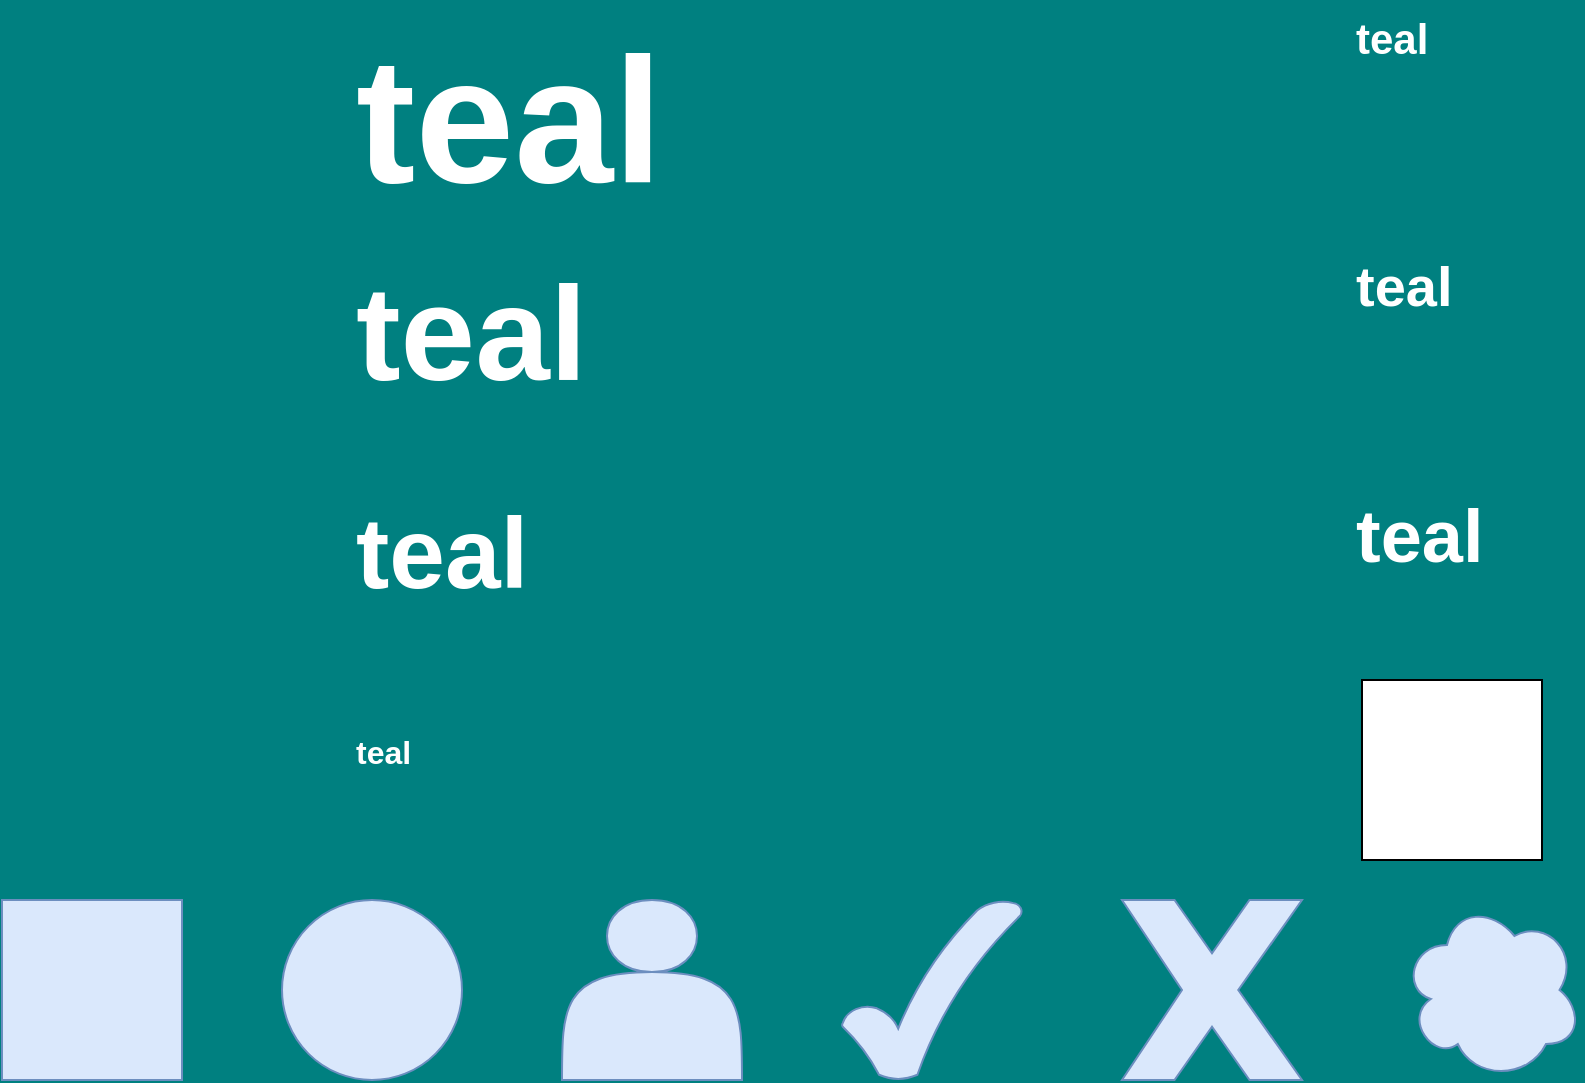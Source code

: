 <mxfile>
  <diagram id="iGO" name="teal">
    <mxGraphModel dx="0" dy="0" background="#008080" grid="0" gridSize="10" guides="1" tooltips="1" connect="1" arrows="1" fold="1" page="1" pageScale="1" pageWidth="1169" pageHeight="827" math="0" shadow="0">
      <root>
        <mxCell id="page_root_iGO" parent="iGO"/>
        <mxCell id="node_root_iGO" parent="page_root_iGO"/>
        <mxCell id="iGO-2" value="teal" style="whiteSpace=wrap;html=1;fontColor=#FFFFFF;text;fontSize=89;fontStyle=1;fillColor=none" vertex="1" parent="node_root_iGO">
          <mxGeometry x="200" y="35" width="100" height="50" as="geometry"/>
        </mxCell>
        <mxCell id="iGO-3" value="teal" style="whiteSpace=wrap;html=1;fontColor=#FFFFFF;text;fontSize=21;fontStyle=1;fillColor=none" vertex="1" parent="node_root_iGO">
          <mxGeometry x="700" y="35" width="100" height="50" as="geometry"/>
        </mxCell>
        <mxCell id="iGO-4" value="teal" style="whiteSpace=wrap;html=1;fontColor=#FFFFFF;text;fontSize=67;fontStyle=1;fillColor=none" vertex="1" parent="node_root_iGO">
          <mxGeometry x="200" y="155" width="100" height="50" as="geometry"/>
        </mxCell>
        <mxCell id="iGO-5" value="teal" style="whiteSpace=wrap;html=1;fontColor=#FFFFFF;text;fontSize=28;fontStyle=1;fillColor=none" vertex="1" parent="node_root_iGO">
          <mxGeometry x="700" y="155" width="100" height="50" as="geometry"/>
        </mxCell>
        <mxCell id="iGO-6" value="teal" style="whiteSpace=wrap;html=1;fontColor=#FFFFFF;text;fontSize=50;fontStyle=1;fillColor=none" vertex="1" parent="node_root_iGO">
          <mxGeometry x="200" y="275" width="100" height="50" as="geometry"/>
        </mxCell>
        <mxCell id="iGO-7" value="teal" style="whiteSpace=wrap;html=1;fontColor=#FFFFFF;text;fontSize=37;fontStyle=1;fillColor=none" vertex="1" parent="node_root_iGO">
          <mxGeometry x="700" y="275" width="100" height="50" as="geometry"/>
        </mxCell>
        <mxCell id="iGO-8" value="teal" style="whiteSpace=wrap;html=1;fontColor=#FFFFFF;text;fontSize=16;fontStyle=1;fillColor=none" vertex="1" parent="node_root_iGO">
          <mxGeometry x="200" y="395" width="100" height="50" as="geometry"/>
        </mxCell>
        <mxCell id="iGO-9" value="" style="whiteSpace=wrap;html=1;fillColor=#ffffff;strokeColor=#000000;fontColor=#000000" vertex="1" parent="node_root_iGO">
          <mxGeometry x="705" y="375" width="90" height="90" as="geometry"/>
        </mxCell>
        <mxCell id="iGO-11" value="" style="whiteSpace=wrap;html=1;fillColor=#dae8fc;strokeColor=#6c8ebf;fontColor=#333333" vertex="1" parent="node_root_iGO">
          <mxGeometry x="25" y="485" width="90" height="90" as="geometry"/>
        </mxCell>
        <mxCell id="iGO-12" value="" style="whiteSpace=wrap;html=1;fillColor=#dae8fc;strokeColor=#6c8ebf;fontColor=#333333;ellipse" vertex="1" parent="node_root_iGO">
          <mxGeometry x="165" y="485" width="90" height="90" as="geometry"/>
        </mxCell>
        <mxCell id="iGO-13" value="" style="whiteSpace=wrap;html=1;fillColor=#dae8fc;strokeColor=#6c8ebf;fontColor=#333333;shape=actor" vertex="1" parent="node_root_iGO">
          <mxGeometry x="305" y="485" width="90" height="90" as="geometry"/>
        </mxCell>
        <mxCell id="iGO-14" value="" style="whiteSpace=wrap;html=1;fillColor=#dae8fc;strokeColor=#6c8ebf;fontColor=#333333;verticalLabelPosition=bottom;verticalAlign=top;shape=mxgraph.basic.tick" vertex="1" parent="node_root_iGO">
          <mxGeometry x="445" y="485" width="90" height="90" as="geometry"/>
        </mxCell>
        <mxCell id="iGO-15" value="" style="whiteSpace=wrap;html=1;fillColor=#dae8fc;strokeColor=#6c8ebf;fontColor=#333333;verticalLabelPosition=bottom;verticalAlign=top;shape=mxgraph.basic.x" vertex="1" parent="node_root_iGO">
          <mxGeometry x="585" y="485" width="90" height="90" as="geometry"/>
        </mxCell>
        <mxCell id="iGO-16" value="" style="whiteSpace=wrap;html=1;fillColor=#dae8fc;strokeColor=#6c8ebf;fontColor=#333333;shape=cloud" vertex="1" parent="node_root_iGO">
          <mxGeometry x="725" y="485" width="90" height="90" as="geometry"/>
        </mxCell>
      </root>
    </mxGraphModel>
  </diagram>
  <diagram id="Wxr" name="deep_sky_blue">
    <mxGraphModel dx="0" dy="0" background="#00BFFF" grid="0" gridSize="10" guides="1" tooltips="1" connect="1" arrows="1" fold="1" page="1" pageScale="1" pageWidth="1169" pageHeight="827" math="0" shadow="0">
      <root>
        <mxCell id="page_root_Wxr" parent="Wxr"/>
        <mxCell id="node_root_Wxr" parent="page_root_Wxr"/>
        <mxCell id="Wxr-2" value="deep_sky_blue" style="whiteSpace=wrap;html=1;fontColor=#FFFFFF;text;fontSize=89;fontStyle=1;fillColor=none" vertex="1" parent="node_root_Wxr">
          <mxGeometry x="200" y="35" width="100" height="50" as="geometry"/>
        </mxCell>
        <mxCell id="Wxr-3" value="deep_sky_blue" style="whiteSpace=wrap;html=1;fontColor=#FFFFFF;text;fontSize=21;fontStyle=1;fillColor=none" vertex="1" parent="node_root_Wxr">
          <mxGeometry x="700" y="35" width="100" height="50" as="geometry"/>
        </mxCell>
        <mxCell id="Wxr-4" value="deep_sky_blue" style="whiteSpace=wrap;html=1;fontColor=#FFFFFF;text;fontSize=67;fontStyle=1;fillColor=none" vertex="1" parent="node_root_Wxr">
          <mxGeometry x="200" y="155" width="100" height="50" as="geometry"/>
        </mxCell>
        <mxCell id="Wxr-5" value="deep_sky_blue" style="whiteSpace=wrap;html=1;fontColor=#FFFFFF;text;fontSize=28;fontStyle=1;fillColor=none" vertex="1" parent="node_root_Wxr">
          <mxGeometry x="700" y="155" width="100" height="50" as="geometry"/>
        </mxCell>
        <mxCell id="Wxr-6" value="deep_sky_blue" style="whiteSpace=wrap;html=1;fontColor=#FFFFFF;text;fontSize=50;fontStyle=1;fillColor=none" vertex="1" parent="node_root_Wxr">
          <mxGeometry x="200" y="275" width="100" height="50" as="geometry"/>
        </mxCell>
        <mxCell id="Wxr-7" value="deep_sky_blue" style="whiteSpace=wrap;html=1;fontColor=#FFFFFF;text;fontSize=37;fontStyle=1;fillColor=none" vertex="1" parent="node_root_Wxr">
          <mxGeometry x="700" y="275" width="100" height="50" as="geometry"/>
        </mxCell>
        <mxCell id="Wxr-8" value="deep_sky_blue" style="whiteSpace=wrap;html=1;fontColor=#FFFFFF;text;fontSize=16;fontStyle=1;fillColor=none" vertex="1" parent="node_root_Wxr">
          <mxGeometry x="200" y="395" width="100" height="50" as="geometry"/>
        </mxCell>
        <mxCell id="Wxr-9" value="" style="whiteSpace=wrap;html=1;fillColor=#ffffff;strokeColor=#000000;fontColor=#000000" vertex="1" parent="node_root_Wxr">
          <mxGeometry x="705" y="375" width="90" height="90" as="geometry"/>
        </mxCell>
        <mxCell id="Wxr-11" value="" style="whiteSpace=wrap;html=1;fillColor=#dae8fc;strokeColor=#6c8ebf;fontColor=#333333" vertex="1" parent="node_root_Wxr">
          <mxGeometry x="25" y="485" width="90" height="90" as="geometry"/>
        </mxCell>
        <mxCell id="Wxr-12" value="" style="whiteSpace=wrap;html=1;fillColor=#dae8fc;strokeColor=#6c8ebf;fontColor=#333333;ellipse" vertex="1" parent="node_root_Wxr">
          <mxGeometry x="165" y="485" width="90" height="90" as="geometry"/>
        </mxCell>
        <mxCell id="Wxr-13" value="" style="whiteSpace=wrap;html=1;fillColor=#dae8fc;strokeColor=#6c8ebf;fontColor=#333333;shape=actor" vertex="1" parent="node_root_Wxr">
          <mxGeometry x="305" y="485" width="90" height="90" as="geometry"/>
        </mxCell>
        <mxCell id="Wxr-14" value="" style="whiteSpace=wrap;html=1;fillColor=#dae8fc;strokeColor=#6c8ebf;fontColor=#333333;verticalLabelPosition=bottom;verticalAlign=top;shape=mxgraph.basic.tick" vertex="1" parent="node_root_Wxr">
          <mxGeometry x="445" y="485" width="90" height="90" as="geometry"/>
        </mxCell>
        <mxCell id="Wxr-15" value="" style="whiteSpace=wrap;html=1;fillColor=#dae8fc;strokeColor=#6c8ebf;fontColor=#333333;verticalLabelPosition=bottom;verticalAlign=top;shape=mxgraph.basic.x" vertex="1" parent="node_root_Wxr">
          <mxGeometry x="585" y="485" width="90" height="90" as="geometry"/>
        </mxCell>
        <mxCell id="Wxr-16" value="" style="whiteSpace=wrap;html=1;fillColor=#dae8fc;strokeColor=#6c8ebf;fontColor=#333333;shape=cloud" vertex="1" parent="node_root_Wxr">
          <mxGeometry x="725" y="485" width="90" height="90" as="geometry"/>
        </mxCell>
      </root>
    </mxGraphModel>
  </diagram>
  <diagram id="G94" name="dark_turquoise">
    <mxGraphModel dx="0" dy="0" background="#00CED1" grid="0" gridSize="10" guides="1" tooltips="1" connect="1" arrows="1" fold="1" page="1" pageScale="1" pageWidth="1169" pageHeight="827" math="0" shadow="0">
      <root>
        <mxCell id="page_root_G94" parent="G94"/>
        <mxCell id="node_root_G94" parent="page_root_G94"/>
        <mxCell id="G94-2" value="dark_turquoise" style="whiteSpace=wrap;html=1;fontColor=#FFFFFF;text;fontSize=89;fontStyle=1;fillColor=none" vertex="1" parent="node_root_G94">
          <mxGeometry x="200" y="35" width="100" height="50" as="geometry"/>
        </mxCell>
        <mxCell id="G94-3" value="dark_turquoise" style="whiteSpace=wrap;html=1;fontColor=#FFFFFF;text;fontSize=21;fontStyle=1;fillColor=none" vertex="1" parent="node_root_G94">
          <mxGeometry x="700" y="35" width="100" height="50" as="geometry"/>
        </mxCell>
        <mxCell id="G94-4" value="dark_turquoise" style="whiteSpace=wrap;html=1;fontColor=#FFFFFF;text;fontSize=67;fontStyle=1;fillColor=none" vertex="1" parent="node_root_G94">
          <mxGeometry x="200" y="155" width="100" height="50" as="geometry"/>
        </mxCell>
        <mxCell id="G94-5" value="dark_turquoise" style="whiteSpace=wrap;html=1;fontColor=#FFFFFF;text;fontSize=28;fontStyle=1;fillColor=none" vertex="1" parent="node_root_G94">
          <mxGeometry x="700" y="155" width="100" height="50" as="geometry"/>
        </mxCell>
        <mxCell id="G94-6" value="dark_turquoise" style="whiteSpace=wrap;html=1;fontColor=#FFFFFF;text;fontSize=50;fontStyle=1;fillColor=none" vertex="1" parent="node_root_G94">
          <mxGeometry x="200" y="275" width="100" height="50" as="geometry"/>
        </mxCell>
        <mxCell id="G94-7" value="dark_turquoise" style="whiteSpace=wrap;html=1;fontColor=#FFFFFF;text;fontSize=37;fontStyle=1;fillColor=none" vertex="1" parent="node_root_G94">
          <mxGeometry x="700" y="275" width="100" height="50" as="geometry"/>
        </mxCell>
        <mxCell id="G94-8" value="dark_turquoise" style="whiteSpace=wrap;html=1;fontColor=#FFFFFF;text;fontSize=16;fontStyle=1;fillColor=none" vertex="1" parent="node_root_G94">
          <mxGeometry x="200" y="395" width="100" height="50" as="geometry"/>
        </mxCell>
        <mxCell id="G94-9" value="" style="whiteSpace=wrap;html=1;fillColor=#ffffff;strokeColor=#000000;fontColor=#000000" vertex="1" parent="node_root_G94">
          <mxGeometry x="705" y="375" width="90" height="90" as="geometry"/>
        </mxCell>
        <mxCell id="G94-11" value="" style="whiteSpace=wrap;html=1;fillColor=#dae8fc;strokeColor=#6c8ebf;fontColor=#333333" vertex="1" parent="node_root_G94">
          <mxGeometry x="25" y="485" width="90" height="90" as="geometry"/>
        </mxCell>
        <mxCell id="G94-12" value="" style="whiteSpace=wrap;html=1;fillColor=#dae8fc;strokeColor=#6c8ebf;fontColor=#333333;ellipse" vertex="1" parent="node_root_G94">
          <mxGeometry x="165" y="485" width="90" height="90" as="geometry"/>
        </mxCell>
        <mxCell id="G94-13" value="" style="whiteSpace=wrap;html=1;fillColor=#dae8fc;strokeColor=#6c8ebf;fontColor=#333333;shape=actor" vertex="1" parent="node_root_G94">
          <mxGeometry x="305" y="485" width="90" height="90" as="geometry"/>
        </mxCell>
        <mxCell id="G94-14" value="" style="whiteSpace=wrap;html=1;fillColor=#dae8fc;strokeColor=#6c8ebf;fontColor=#333333;verticalLabelPosition=bottom;verticalAlign=top;shape=mxgraph.basic.tick" vertex="1" parent="node_root_G94">
          <mxGeometry x="445" y="485" width="90" height="90" as="geometry"/>
        </mxCell>
        <mxCell id="G94-15" value="" style="whiteSpace=wrap;html=1;fillColor=#dae8fc;strokeColor=#6c8ebf;fontColor=#333333;verticalLabelPosition=bottom;verticalAlign=top;shape=mxgraph.basic.x" vertex="1" parent="node_root_G94">
          <mxGeometry x="585" y="485" width="90" height="90" as="geometry"/>
        </mxCell>
        <mxCell id="G94-16" value="" style="whiteSpace=wrap;html=1;fillColor=#dae8fc;strokeColor=#6c8ebf;fontColor=#333333;shape=cloud" vertex="1" parent="node_root_G94">
          <mxGeometry x="725" y="485" width="90" height="90" as="geometry"/>
        </mxCell>
      </root>
    </mxGraphModel>
  </diagram>
  <diagram id="PBX" name="royal_blue">
    <mxGraphModel dx="0" dy="0" background="#4169E1" grid="0" gridSize="10" guides="1" tooltips="1" connect="1" arrows="1" fold="1" page="1" pageScale="1" pageWidth="1169" pageHeight="827" math="0" shadow="0">
      <root>
        <mxCell id="page_root_PBX" parent="PBX"/>
        <mxCell id="node_root_PBX" parent="page_root_PBX"/>
        <mxCell id="PBX-2" value="royal_blue" style="whiteSpace=wrap;html=1;fontColor=#FFFFFF;text;fontSize=89;fontStyle=1;fillColor=none" vertex="1" parent="node_root_PBX">
          <mxGeometry x="200" y="35" width="100" height="50" as="geometry"/>
        </mxCell>
        <mxCell id="PBX-3" value="royal_blue" style="whiteSpace=wrap;html=1;fontColor=#FFFFFF;text;fontSize=21;fontStyle=1;fillColor=none" vertex="1" parent="node_root_PBX">
          <mxGeometry x="700" y="35" width="100" height="50" as="geometry"/>
        </mxCell>
        <mxCell id="PBX-4" value="royal_blue" style="whiteSpace=wrap;html=1;fontColor=#FFFFFF;text;fontSize=67;fontStyle=1;fillColor=none" vertex="1" parent="node_root_PBX">
          <mxGeometry x="200" y="155" width="100" height="50" as="geometry"/>
        </mxCell>
        <mxCell id="PBX-5" value="royal_blue" style="whiteSpace=wrap;html=1;fontColor=#FFFFFF;text;fontSize=28;fontStyle=1;fillColor=none" vertex="1" parent="node_root_PBX">
          <mxGeometry x="700" y="155" width="100" height="50" as="geometry"/>
        </mxCell>
        <mxCell id="PBX-6" value="royal_blue" style="whiteSpace=wrap;html=1;fontColor=#FFFFFF;text;fontSize=50;fontStyle=1;fillColor=none" vertex="1" parent="node_root_PBX">
          <mxGeometry x="200" y="275" width="100" height="50" as="geometry"/>
        </mxCell>
        <mxCell id="PBX-7" value="royal_blue" style="whiteSpace=wrap;html=1;fontColor=#FFFFFF;text;fontSize=37;fontStyle=1;fillColor=none" vertex="1" parent="node_root_PBX">
          <mxGeometry x="700" y="275" width="100" height="50" as="geometry"/>
        </mxCell>
        <mxCell id="PBX-8" value="royal_blue" style="whiteSpace=wrap;html=1;fontColor=#FFFFFF;text;fontSize=16;fontStyle=1;fillColor=none" vertex="1" parent="node_root_PBX">
          <mxGeometry x="200" y="395" width="100" height="50" as="geometry"/>
        </mxCell>
        <mxCell id="PBX-9" value="" style="whiteSpace=wrap;html=1;fillColor=#ffffff;strokeColor=#000000;fontColor=#000000" vertex="1" parent="node_root_PBX">
          <mxGeometry x="705" y="375" width="90" height="90" as="geometry"/>
        </mxCell>
        <mxCell id="PBX-11" value="" style="whiteSpace=wrap;html=1;fillColor=#dae8fc;strokeColor=#6c8ebf;fontColor=#333333" vertex="1" parent="node_root_PBX">
          <mxGeometry x="25" y="485" width="90" height="90" as="geometry"/>
        </mxCell>
        <mxCell id="PBX-12" value="" style="whiteSpace=wrap;html=1;fillColor=#dae8fc;strokeColor=#6c8ebf;fontColor=#333333;ellipse" vertex="1" parent="node_root_PBX">
          <mxGeometry x="165" y="485" width="90" height="90" as="geometry"/>
        </mxCell>
        <mxCell id="PBX-13" value="" style="whiteSpace=wrap;html=1;fillColor=#dae8fc;strokeColor=#6c8ebf;fontColor=#333333;shape=actor" vertex="1" parent="node_root_PBX">
          <mxGeometry x="305" y="485" width="90" height="90" as="geometry"/>
        </mxCell>
        <mxCell id="PBX-14" value="" style="whiteSpace=wrap;html=1;fillColor=#dae8fc;strokeColor=#6c8ebf;fontColor=#333333;verticalLabelPosition=bottom;verticalAlign=top;shape=mxgraph.basic.tick" vertex="1" parent="node_root_PBX">
          <mxGeometry x="445" y="485" width="90" height="90" as="geometry"/>
        </mxCell>
        <mxCell id="PBX-15" value="" style="whiteSpace=wrap;html=1;fillColor=#dae8fc;strokeColor=#6c8ebf;fontColor=#333333;verticalLabelPosition=bottom;verticalAlign=top;shape=mxgraph.basic.x" vertex="1" parent="node_root_PBX">
          <mxGeometry x="585" y="485" width="90" height="90" as="geometry"/>
        </mxCell>
        <mxCell id="PBX-16" value="" style="whiteSpace=wrap;html=1;fillColor=#dae8fc;strokeColor=#6c8ebf;fontColor=#333333;shape=cloud" vertex="1" parent="node_root_PBX">
          <mxGeometry x="725" y="485" width="90" height="90" as="geometry"/>
        </mxCell>
      </root>
    </mxGraphModel>
  </diagram>
  <diagram id="EFx" name="steel_blue">
    <mxGraphModel dx="0" dy="0" background="#4682B4" grid="0" gridSize="10" guides="1" tooltips="1" connect="1" arrows="1" fold="1" page="1" pageScale="1" pageWidth="1169" pageHeight="827" math="0" shadow="0">
      <root>
        <mxCell id="page_root_EFx" parent="EFx"/>
        <mxCell id="node_root_EFx" parent="page_root_EFx"/>
        <mxCell id="EFx-2" value="steel_blue" style="whiteSpace=wrap;html=1;fontColor=#FFFFFF;text;fontSize=89;fontStyle=1;fillColor=none" vertex="1" parent="node_root_EFx">
          <mxGeometry x="200" y="35" width="100" height="50" as="geometry"/>
        </mxCell>
        <mxCell id="EFx-3" value="steel_blue" style="whiteSpace=wrap;html=1;fontColor=#FFFFFF;text;fontSize=21;fontStyle=1;fillColor=none" vertex="1" parent="node_root_EFx">
          <mxGeometry x="700" y="35" width="100" height="50" as="geometry"/>
        </mxCell>
        <mxCell id="EFx-4" value="steel_blue" style="whiteSpace=wrap;html=1;fontColor=#FFFFFF;text;fontSize=67;fontStyle=1;fillColor=none" vertex="1" parent="node_root_EFx">
          <mxGeometry x="200" y="155" width="100" height="50" as="geometry"/>
        </mxCell>
        <mxCell id="EFx-5" value="steel_blue" style="whiteSpace=wrap;html=1;fontColor=#FFFFFF;text;fontSize=28;fontStyle=1;fillColor=none" vertex="1" parent="node_root_EFx">
          <mxGeometry x="700" y="155" width="100" height="50" as="geometry"/>
        </mxCell>
        <mxCell id="EFx-6" value="steel_blue" style="whiteSpace=wrap;html=1;fontColor=#FFFFFF;text;fontSize=50;fontStyle=1;fillColor=none" vertex="1" parent="node_root_EFx">
          <mxGeometry x="200" y="275" width="100" height="50" as="geometry"/>
        </mxCell>
        <mxCell id="EFx-7" value="steel_blue" style="whiteSpace=wrap;html=1;fontColor=#FFFFFF;text;fontSize=37;fontStyle=1;fillColor=none" vertex="1" parent="node_root_EFx">
          <mxGeometry x="700" y="275" width="100" height="50" as="geometry"/>
        </mxCell>
        <mxCell id="EFx-8" value="steel_blue" style="whiteSpace=wrap;html=1;fontColor=#FFFFFF;text;fontSize=16;fontStyle=1;fillColor=none" vertex="1" parent="node_root_EFx">
          <mxGeometry x="200" y="395" width="100" height="50" as="geometry"/>
        </mxCell>
        <mxCell id="EFx-9" value="" style="whiteSpace=wrap;html=1;fillColor=#ffffff;strokeColor=#000000;fontColor=#000000" vertex="1" parent="node_root_EFx">
          <mxGeometry x="705" y="375" width="90" height="90" as="geometry"/>
        </mxCell>
        <mxCell id="EFx-11" value="" style="whiteSpace=wrap;html=1;fillColor=#dae8fc;strokeColor=#6c8ebf;fontColor=#333333" vertex="1" parent="node_root_EFx">
          <mxGeometry x="25" y="485" width="90" height="90" as="geometry"/>
        </mxCell>
        <mxCell id="EFx-12" value="" style="whiteSpace=wrap;html=1;fillColor=#dae8fc;strokeColor=#6c8ebf;fontColor=#333333;ellipse" vertex="1" parent="node_root_EFx">
          <mxGeometry x="165" y="485" width="90" height="90" as="geometry"/>
        </mxCell>
        <mxCell id="EFx-13" value="" style="whiteSpace=wrap;html=1;fillColor=#dae8fc;strokeColor=#6c8ebf;fontColor=#333333;shape=actor" vertex="1" parent="node_root_EFx">
          <mxGeometry x="305" y="485" width="90" height="90" as="geometry"/>
        </mxCell>
        <mxCell id="EFx-14" value="" style="whiteSpace=wrap;html=1;fillColor=#dae8fc;strokeColor=#6c8ebf;fontColor=#333333;verticalLabelPosition=bottom;verticalAlign=top;shape=mxgraph.basic.tick" vertex="1" parent="node_root_EFx">
          <mxGeometry x="445" y="485" width="90" height="90" as="geometry"/>
        </mxCell>
        <mxCell id="EFx-15" value="" style="whiteSpace=wrap;html=1;fillColor=#dae8fc;strokeColor=#6c8ebf;fontColor=#333333;verticalLabelPosition=bottom;verticalAlign=top;shape=mxgraph.basic.x" vertex="1" parent="node_root_EFx">
          <mxGeometry x="585" y="485" width="90" height="90" as="geometry"/>
        </mxCell>
        <mxCell id="EFx-16" value="" style="whiteSpace=wrap;html=1;fillColor=#dae8fc;strokeColor=#6c8ebf;fontColor=#333333;shape=cloud" vertex="1" parent="node_root_EFx">
          <mxGeometry x="725" y="485" width="90" height="90" as="geometry"/>
        </mxCell>
      </root>
    </mxGraphModel>
  </diagram>
  <diagram id="rMv" name="cornflower_blue">
    <mxGraphModel dx="0" dy="0" background="#6495ED" grid="0" gridSize="10" guides="1" tooltips="1" connect="1" arrows="1" fold="1" page="1" pageScale="1" pageWidth="1169" pageHeight="827" math="0" shadow="0">
      <root>
        <mxCell id="page_root_rMv" parent="rMv"/>
        <mxCell id="node_root_rMv" parent="page_root_rMv"/>
        <mxCell id="rMv-2" value="cornflower_blue" style="whiteSpace=wrap;html=1;fontColor=#FFFFFF;text;fontSize=89;fontStyle=1;fillColor=none" vertex="1" parent="node_root_rMv">
          <mxGeometry x="200" y="35" width="100" height="50" as="geometry"/>
        </mxCell>
        <mxCell id="rMv-3" value="cornflower_blue" style="whiteSpace=wrap;html=1;fontColor=#FFFFFF;text;fontSize=21;fontStyle=1;fillColor=none" vertex="1" parent="node_root_rMv">
          <mxGeometry x="700" y="35" width="100" height="50" as="geometry"/>
        </mxCell>
        <mxCell id="rMv-4" value="cornflower_blue" style="whiteSpace=wrap;html=1;fontColor=#FFFFFF;text;fontSize=67;fontStyle=1;fillColor=none" vertex="1" parent="node_root_rMv">
          <mxGeometry x="200" y="155" width="100" height="50" as="geometry"/>
        </mxCell>
        <mxCell id="rMv-5" value="cornflower_blue" style="whiteSpace=wrap;html=1;fontColor=#FFFFFF;text;fontSize=28;fontStyle=1;fillColor=none" vertex="1" parent="node_root_rMv">
          <mxGeometry x="700" y="155" width="100" height="50" as="geometry"/>
        </mxCell>
        <mxCell id="rMv-6" value="cornflower_blue" style="whiteSpace=wrap;html=1;fontColor=#FFFFFF;text;fontSize=50;fontStyle=1;fillColor=none" vertex="1" parent="node_root_rMv">
          <mxGeometry x="200" y="275" width="100" height="50" as="geometry"/>
        </mxCell>
        <mxCell id="rMv-7" value="cornflower_blue" style="whiteSpace=wrap;html=1;fontColor=#FFFFFF;text;fontSize=37;fontStyle=1;fillColor=none" vertex="1" parent="node_root_rMv">
          <mxGeometry x="700" y="275" width="100" height="50" as="geometry"/>
        </mxCell>
        <mxCell id="rMv-8" value="cornflower_blue" style="whiteSpace=wrap;html=1;fontColor=#FFFFFF;text;fontSize=16;fontStyle=1;fillColor=none" vertex="1" parent="node_root_rMv">
          <mxGeometry x="200" y="395" width="100" height="50" as="geometry"/>
        </mxCell>
        <mxCell id="rMv-9" value="" style="whiteSpace=wrap;html=1;fillColor=#ffffff;strokeColor=#000000;fontColor=#000000" vertex="1" parent="node_root_rMv">
          <mxGeometry x="705" y="375" width="90" height="90" as="geometry"/>
        </mxCell>
        <mxCell id="rMv-11" value="" style="whiteSpace=wrap;html=1;fillColor=#dae8fc;strokeColor=#6c8ebf;fontColor=#333333" vertex="1" parent="node_root_rMv">
          <mxGeometry x="25" y="485" width="90" height="90" as="geometry"/>
        </mxCell>
        <mxCell id="rMv-12" value="" style="whiteSpace=wrap;html=1;fillColor=#dae8fc;strokeColor=#6c8ebf;fontColor=#333333;ellipse" vertex="1" parent="node_root_rMv">
          <mxGeometry x="165" y="485" width="90" height="90" as="geometry"/>
        </mxCell>
        <mxCell id="rMv-13" value="" style="whiteSpace=wrap;html=1;fillColor=#dae8fc;strokeColor=#6c8ebf;fontColor=#333333;shape=actor" vertex="1" parent="node_root_rMv">
          <mxGeometry x="305" y="485" width="90" height="90" as="geometry"/>
        </mxCell>
        <mxCell id="rMv-14" value="" style="whiteSpace=wrap;html=1;fillColor=#dae8fc;strokeColor=#6c8ebf;fontColor=#333333;verticalLabelPosition=bottom;verticalAlign=top;shape=mxgraph.basic.tick" vertex="1" parent="node_root_rMv">
          <mxGeometry x="445" y="485" width="90" height="90" as="geometry"/>
        </mxCell>
        <mxCell id="rMv-15" value="" style="whiteSpace=wrap;html=1;fillColor=#dae8fc;strokeColor=#6c8ebf;fontColor=#333333;verticalLabelPosition=bottom;verticalAlign=top;shape=mxgraph.basic.x" vertex="1" parent="node_root_rMv">
          <mxGeometry x="585" y="485" width="90" height="90" as="geometry"/>
        </mxCell>
        <mxCell id="rMv-16" value="" style="whiteSpace=wrap;html=1;fillColor=#dae8fc;strokeColor=#6c8ebf;fontColor=#333333;shape=cloud" vertex="1" parent="node_root_rMv">
          <mxGeometry x="725" y="485" width="90" height="90" as="geometry"/>
        </mxCell>
      </root>
    </mxGraphModel>
  </diagram>
  <diagram id="VQZ" name="dark_sea_green">
    <mxGraphModel dx="0" dy="0" background="#8FBC8F" grid="0" gridSize="10" guides="1" tooltips="1" connect="1" arrows="1" fold="1" page="1" pageScale="1" pageWidth="1169" pageHeight="827" math="0" shadow="0">
      <root>
        <mxCell id="page_root_VQZ" parent="VQZ"/>
        <mxCell id="node_root_VQZ" parent="page_root_VQZ"/>
        <mxCell id="VQZ-2" value="dark_sea_green" style="whiteSpace=wrap;html=1;fontColor=#1F2D3D;text;fontSize=89;fontStyle=1;fillColor=none" vertex="1" parent="node_root_VQZ">
          <mxGeometry x="200" y="35" width="100" height="50" as="geometry"/>
        </mxCell>
        <mxCell id="VQZ-3" value="dark_sea_green" style="whiteSpace=wrap;html=1;fontColor=#1F2D3D;text;fontSize=21;fontStyle=1;fillColor=none" vertex="1" parent="node_root_VQZ">
          <mxGeometry x="700" y="35" width="100" height="50" as="geometry"/>
        </mxCell>
        <mxCell id="VQZ-4" value="dark_sea_green" style="whiteSpace=wrap;html=1;fontColor=#1F2D3D;text;fontSize=67;fontStyle=1;fillColor=none" vertex="1" parent="node_root_VQZ">
          <mxGeometry x="200" y="155" width="100" height="50" as="geometry"/>
        </mxCell>
        <mxCell id="VQZ-5" value="dark_sea_green" style="whiteSpace=wrap;html=1;fontColor=#1F2D3D;text;fontSize=28;fontStyle=1;fillColor=none" vertex="1" parent="node_root_VQZ">
          <mxGeometry x="700" y="155" width="100" height="50" as="geometry"/>
        </mxCell>
        <mxCell id="VQZ-6" value="dark_sea_green" style="whiteSpace=wrap;html=1;fontColor=#1F2D3D;text;fontSize=50;fontStyle=1;fillColor=none" vertex="1" parent="node_root_VQZ">
          <mxGeometry x="200" y="275" width="100" height="50" as="geometry"/>
        </mxCell>
        <mxCell id="VQZ-7" value="dark_sea_green" style="whiteSpace=wrap;html=1;fontColor=#1F2D3D;text;fontSize=37;fontStyle=1;fillColor=none" vertex="1" parent="node_root_VQZ">
          <mxGeometry x="700" y="275" width="100" height="50" as="geometry"/>
        </mxCell>
        <mxCell id="VQZ-8" value="dark_sea_green" style="whiteSpace=wrap;html=1;fontColor=#1F2D3D;text;fontSize=16;fontStyle=1;fillColor=none" vertex="1" parent="node_root_VQZ">
          <mxGeometry x="200" y="395" width="100" height="50" as="geometry"/>
        </mxCell>
        <mxCell id="VQZ-9" value="" style="whiteSpace=wrap;html=1;fillColor=#ffffff;strokeColor=#000000;fontColor=#000000" vertex="1" parent="node_root_VQZ">
          <mxGeometry x="705" y="375" width="90" height="90" as="geometry"/>
        </mxCell>
        <mxCell id="VQZ-11" value="" style="whiteSpace=wrap;html=1;fillColor=#dae8fc;strokeColor=#6c8ebf;fontColor=#333333" vertex="1" parent="node_root_VQZ">
          <mxGeometry x="25" y="485" width="90" height="90" as="geometry"/>
        </mxCell>
        <mxCell id="VQZ-12" value="" style="whiteSpace=wrap;html=1;fillColor=#dae8fc;strokeColor=#6c8ebf;fontColor=#333333;ellipse" vertex="1" parent="node_root_VQZ">
          <mxGeometry x="165" y="485" width="90" height="90" as="geometry"/>
        </mxCell>
        <mxCell id="VQZ-13" value="" style="whiteSpace=wrap;html=1;fillColor=#dae8fc;strokeColor=#6c8ebf;fontColor=#333333;shape=actor" vertex="1" parent="node_root_VQZ">
          <mxGeometry x="305" y="485" width="90" height="90" as="geometry"/>
        </mxCell>
        <mxCell id="VQZ-14" value="" style="whiteSpace=wrap;html=1;fillColor=#dae8fc;strokeColor=#6c8ebf;fontColor=#333333;verticalLabelPosition=bottom;verticalAlign=top;shape=mxgraph.basic.tick" vertex="1" parent="node_root_VQZ">
          <mxGeometry x="445" y="485" width="90" height="90" as="geometry"/>
        </mxCell>
        <mxCell id="VQZ-15" value="" style="whiteSpace=wrap;html=1;fillColor=#dae8fc;strokeColor=#6c8ebf;fontColor=#333333;verticalLabelPosition=bottom;verticalAlign=top;shape=mxgraph.basic.x" vertex="1" parent="node_root_VQZ">
          <mxGeometry x="585" y="485" width="90" height="90" as="geometry"/>
        </mxCell>
        <mxCell id="VQZ-16" value="" style="whiteSpace=wrap;html=1;fillColor=#dae8fc;strokeColor=#6c8ebf;fontColor=#333333;shape=cloud" vertex="1" parent="node_root_VQZ">
          <mxGeometry x="725" y="485" width="90" height="90" as="geometry"/>
        </mxCell>
      </root>
    </mxGraphModel>
  </diagram>
  <diagram id="uZv" name="light_steel_blue">
    <mxGraphModel dx="0" dy="0" background="#B0C4DE" grid="0" gridSize="10" guides="1" tooltips="1" connect="1" arrows="1" fold="1" page="1" pageScale="1" pageWidth="1169" pageHeight="827" math="0" shadow="0">
      <root>
        <mxCell id="page_root_uZv" parent="uZv"/>
        <mxCell id="node_root_uZv" parent="page_root_uZv"/>
        <mxCell id="uZv-2" value="light_steel_blue" style="whiteSpace=wrap;html=1;fontColor=#1F2D3D;text;fontSize=89;fontStyle=1;fillColor=none" vertex="1" parent="node_root_uZv">
          <mxGeometry x="200" y="35" width="100" height="50" as="geometry"/>
        </mxCell>
        <mxCell id="uZv-3" value="light_steel_blue" style="whiteSpace=wrap;html=1;fontColor=#1F2D3D;text;fontSize=21;fontStyle=1;fillColor=none" vertex="1" parent="node_root_uZv">
          <mxGeometry x="700" y="35" width="100" height="50" as="geometry"/>
        </mxCell>
        <mxCell id="uZv-4" value="light_steel_blue" style="whiteSpace=wrap;html=1;fontColor=#1F2D3D;text;fontSize=67;fontStyle=1;fillColor=none" vertex="1" parent="node_root_uZv">
          <mxGeometry x="200" y="155" width="100" height="50" as="geometry"/>
        </mxCell>
        <mxCell id="uZv-5" value="light_steel_blue" style="whiteSpace=wrap;html=1;fontColor=#1F2D3D;text;fontSize=28;fontStyle=1;fillColor=none" vertex="1" parent="node_root_uZv">
          <mxGeometry x="700" y="155" width="100" height="50" as="geometry"/>
        </mxCell>
        <mxCell id="uZv-6" value="light_steel_blue" style="whiteSpace=wrap;html=1;fontColor=#1F2D3D;text;fontSize=50;fontStyle=1;fillColor=none" vertex="1" parent="node_root_uZv">
          <mxGeometry x="200" y="275" width="100" height="50" as="geometry"/>
        </mxCell>
        <mxCell id="uZv-7" value="light_steel_blue" style="whiteSpace=wrap;html=1;fontColor=#1F2D3D;text;fontSize=37;fontStyle=1;fillColor=none" vertex="1" parent="node_root_uZv">
          <mxGeometry x="700" y="275" width="100" height="50" as="geometry"/>
        </mxCell>
        <mxCell id="uZv-8" value="light_steel_blue" style="whiteSpace=wrap;html=1;fontColor=#1F2D3D;text;fontSize=16;fontStyle=1;fillColor=none" vertex="1" parent="node_root_uZv">
          <mxGeometry x="200" y="395" width="100" height="50" as="geometry"/>
        </mxCell>
        <mxCell id="uZv-9" value="" style="whiteSpace=wrap;html=1;fillColor=#ffffff;strokeColor=#000000;fontColor=#000000" vertex="1" parent="node_root_uZv">
          <mxGeometry x="705" y="375" width="90" height="90" as="geometry"/>
        </mxCell>
        <mxCell id="uZv-11" value="" style="whiteSpace=wrap;html=1;fillColor=#dae8fc;strokeColor=#6c8ebf;fontColor=#333333" vertex="1" parent="node_root_uZv">
          <mxGeometry x="25" y="485" width="90" height="90" as="geometry"/>
        </mxCell>
        <mxCell id="uZv-12" value="" style="whiteSpace=wrap;html=1;fillColor=#dae8fc;strokeColor=#6c8ebf;fontColor=#333333;ellipse" vertex="1" parent="node_root_uZv">
          <mxGeometry x="165" y="485" width="90" height="90" as="geometry"/>
        </mxCell>
        <mxCell id="uZv-13" value="" style="whiteSpace=wrap;html=1;fillColor=#dae8fc;strokeColor=#6c8ebf;fontColor=#333333;shape=actor" vertex="1" parent="node_root_uZv">
          <mxGeometry x="305" y="485" width="90" height="90" as="geometry"/>
        </mxCell>
        <mxCell id="uZv-14" value="" style="whiteSpace=wrap;html=1;fillColor=#dae8fc;strokeColor=#6c8ebf;fontColor=#333333;verticalLabelPosition=bottom;verticalAlign=top;shape=mxgraph.basic.tick" vertex="1" parent="node_root_uZv">
          <mxGeometry x="445" y="485" width="90" height="90" as="geometry"/>
        </mxCell>
        <mxCell id="uZv-15" value="" style="whiteSpace=wrap;html=1;fillColor=#dae8fc;strokeColor=#6c8ebf;fontColor=#333333;verticalLabelPosition=bottom;verticalAlign=top;shape=mxgraph.basic.x" vertex="1" parent="node_root_uZv">
          <mxGeometry x="585" y="485" width="90" height="90" as="geometry"/>
        </mxCell>
        <mxCell id="uZv-16" value="" style="whiteSpace=wrap;html=1;fillColor=#dae8fc;strokeColor=#6c8ebf;fontColor=#333333;shape=cloud" vertex="1" parent="node_root_uZv">
          <mxGeometry x="725" y="485" width="90" height="90" as="geometry"/>
        </mxCell>
      </root>
    </mxGraphModel>
  </diagram>
  <diagram id="up5" name="fire_brick">
    <mxGraphModel dx="0" dy="0" background="#B22222" grid="0" gridSize="10" guides="1" tooltips="1" connect="1" arrows="1" fold="1" page="1" pageScale="1" pageWidth="1169" pageHeight="827" math="0" shadow="0">
      <root>
        <mxCell id="page_root_up5" parent="up5"/>
        <mxCell id="node_root_up5" parent="page_root_up5"/>
        <mxCell id="up5-2" value="fire_brick" style="whiteSpace=wrap;html=1;fontColor=#FFFFFF;text;fontSize=89;fontStyle=1;fillColor=none" vertex="1" parent="node_root_up5">
          <mxGeometry x="200" y="35" width="100" height="50" as="geometry"/>
        </mxCell>
        <mxCell id="up5-3" value="fire_brick" style="whiteSpace=wrap;html=1;fontColor=#FFFFFF;text;fontSize=21;fontStyle=1;fillColor=none" vertex="1" parent="node_root_up5">
          <mxGeometry x="700" y="35" width="100" height="50" as="geometry"/>
        </mxCell>
        <mxCell id="up5-4" value="fire_brick" style="whiteSpace=wrap;html=1;fontColor=#FFFFFF;text;fontSize=67;fontStyle=1;fillColor=none" vertex="1" parent="node_root_up5">
          <mxGeometry x="200" y="155" width="100" height="50" as="geometry"/>
        </mxCell>
        <mxCell id="up5-5" value="fire_brick" style="whiteSpace=wrap;html=1;fontColor=#FFFFFF;text;fontSize=28;fontStyle=1;fillColor=none" vertex="1" parent="node_root_up5">
          <mxGeometry x="700" y="155" width="100" height="50" as="geometry"/>
        </mxCell>
        <mxCell id="up5-6" value="fire_brick" style="whiteSpace=wrap;html=1;fontColor=#FFFFFF;text;fontSize=50;fontStyle=1;fillColor=none" vertex="1" parent="node_root_up5">
          <mxGeometry x="200" y="275" width="100" height="50" as="geometry"/>
        </mxCell>
        <mxCell id="up5-7" value="fire_brick" style="whiteSpace=wrap;html=1;fontColor=#FFFFFF;text;fontSize=37;fontStyle=1;fillColor=none" vertex="1" parent="node_root_up5">
          <mxGeometry x="700" y="275" width="100" height="50" as="geometry"/>
        </mxCell>
        <mxCell id="up5-8" value="fire_brick" style="whiteSpace=wrap;html=1;fontColor=#FFFFFF;text;fontSize=16;fontStyle=1;fillColor=none" vertex="1" parent="node_root_up5">
          <mxGeometry x="200" y="395" width="100" height="50" as="geometry"/>
        </mxCell>
        <mxCell id="up5-9" value="" style="whiteSpace=wrap;html=1;fillColor=#ffffff;strokeColor=#000000;fontColor=#000000" vertex="1" parent="node_root_up5">
          <mxGeometry x="705" y="375" width="90" height="90" as="geometry"/>
        </mxCell>
        <mxCell id="up5-11" value="" style="whiteSpace=wrap;html=1;fillColor=#dae8fc;strokeColor=#6c8ebf;fontColor=#333333" vertex="1" parent="node_root_up5">
          <mxGeometry x="25" y="485" width="90" height="90" as="geometry"/>
        </mxCell>
        <mxCell id="up5-12" value="" style="whiteSpace=wrap;html=1;fillColor=#dae8fc;strokeColor=#6c8ebf;fontColor=#333333;ellipse" vertex="1" parent="node_root_up5">
          <mxGeometry x="165" y="485" width="90" height="90" as="geometry"/>
        </mxCell>
        <mxCell id="up5-13" value="" style="whiteSpace=wrap;html=1;fillColor=#dae8fc;strokeColor=#6c8ebf;fontColor=#333333;shape=actor" vertex="1" parent="node_root_up5">
          <mxGeometry x="305" y="485" width="90" height="90" as="geometry"/>
        </mxCell>
        <mxCell id="up5-14" value="" style="whiteSpace=wrap;html=1;fillColor=#dae8fc;strokeColor=#6c8ebf;fontColor=#333333;verticalLabelPosition=bottom;verticalAlign=top;shape=mxgraph.basic.tick" vertex="1" parent="node_root_up5">
          <mxGeometry x="445" y="485" width="90" height="90" as="geometry"/>
        </mxCell>
        <mxCell id="up5-15" value="" style="whiteSpace=wrap;html=1;fillColor=#dae8fc;strokeColor=#6c8ebf;fontColor=#333333;verticalLabelPosition=bottom;verticalAlign=top;shape=mxgraph.basic.x" vertex="1" parent="node_root_up5">
          <mxGeometry x="585" y="485" width="90" height="90" as="geometry"/>
        </mxCell>
        <mxCell id="up5-16" value="" style="whiteSpace=wrap;html=1;fillColor=#dae8fc;strokeColor=#6c8ebf;fontColor=#333333;shape=cloud" vertex="1" parent="node_root_up5">
          <mxGeometry x="725" y="485" width="90" height="90" as="geometry"/>
        </mxCell>
      </root>
    </mxGraphModel>
  </diagram>
  <diagram id="K6q" name="rosy_brown">
    <mxGraphModel dx="0" dy="0" background="#BC8F8F" grid="0" gridSize="10" guides="1" tooltips="1" connect="1" arrows="1" fold="1" page="1" pageScale="1" pageWidth="1169" pageHeight="827" math="0" shadow="0">
      <root>
        <mxCell id="page_root_K6q" parent="K6q"/>
        <mxCell id="node_root_K6q" parent="page_root_K6q"/>
        <mxCell id="K6q-2" value="rosy_brown" style="whiteSpace=wrap;html=1;fontColor=#1F2D3D;text;fontSize=89;fontStyle=1;fillColor=none" vertex="1" parent="node_root_K6q">
          <mxGeometry x="200" y="35" width="100" height="50" as="geometry"/>
        </mxCell>
        <mxCell id="K6q-3" value="rosy_brown" style="whiteSpace=wrap;html=1;fontColor=#1F2D3D;text;fontSize=21;fontStyle=1;fillColor=none" vertex="1" parent="node_root_K6q">
          <mxGeometry x="700" y="35" width="100" height="50" as="geometry"/>
        </mxCell>
        <mxCell id="K6q-4" value="rosy_brown" style="whiteSpace=wrap;html=1;fontColor=#1F2D3D;text;fontSize=67;fontStyle=1;fillColor=none" vertex="1" parent="node_root_K6q">
          <mxGeometry x="200" y="155" width="100" height="50" as="geometry"/>
        </mxCell>
        <mxCell id="K6q-5" value="rosy_brown" style="whiteSpace=wrap;html=1;fontColor=#1F2D3D;text;fontSize=28;fontStyle=1;fillColor=none" vertex="1" parent="node_root_K6q">
          <mxGeometry x="700" y="155" width="100" height="50" as="geometry"/>
        </mxCell>
        <mxCell id="K6q-6" value="rosy_brown" style="whiteSpace=wrap;html=1;fontColor=#1F2D3D;text;fontSize=50;fontStyle=1;fillColor=none" vertex="1" parent="node_root_K6q">
          <mxGeometry x="200" y="275" width="100" height="50" as="geometry"/>
        </mxCell>
        <mxCell id="K6q-7" value="rosy_brown" style="whiteSpace=wrap;html=1;fontColor=#1F2D3D;text;fontSize=37;fontStyle=1;fillColor=none" vertex="1" parent="node_root_K6q">
          <mxGeometry x="700" y="275" width="100" height="50" as="geometry"/>
        </mxCell>
        <mxCell id="K6q-8" value="rosy_brown" style="whiteSpace=wrap;html=1;fontColor=#1F2D3D;text;fontSize=16;fontStyle=1;fillColor=none" vertex="1" parent="node_root_K6q">
          <mxGeometry x="200" y="395" width="100" height="50" as="geometry"/>
        </mxCell>
        <mxCell id="K6q-9" value="" style="whiteSpace=wrap;html=1;fillColor=#ffffff;strokeColor=#000000;fontColor=#000000" vertex="1" parent="node_root_K6q">
          <mxGeometry x="705" y="375" width="90" height="90" as="geometry"/>
        </mxCell>
        <mxCell id="K6q-11" value="" style="whiteSpace=wrap;html=1;fillColor=#dae8fc;strokeColor=#6c8ebf;fontColor=#333333" vertex="1" parent="node_root_K6q">
          <mxGeometry x="25" y="485" width="90" height="90" as="geometry"/>
        </mxCell>
        <mxCell id="K6q-12" value="" style="whiteSpace=wrap;html=1;fillColor=#dae8fc;strokeColor=#6c8ebf;fontColor=#333333;ellipse" vertex="1" parent="node_root_K6q">
          <mxGeometry x="165" y="485" width="90" height="90" as="geometry"/>
        </mxCell>
        <mxCell id="K6q-13" value="" style="whiteSpace=wrap;html=1;fillColor=#dae8fc;strokeColor=#6c8ebf;fontColor=#333333;shape=actor" vertex="1" parent="node_root_K6q">
          <mxGeometry x="305" y="485" width="90" height="90" as="geometry"/>
        </mxCell>
        <mxCell id="K6q-14" value="" style="whiteSpace=wrap;html=1;fillColor=#dae8fc;strokeColor=#6c8ebf;fontColor=#333333;verticalLabelPosition=bottom;verticalAlign=top;shape=mxgraph.basic.tick" vertex="1" parent="node_root_K6q">
          <mxGeometry x="445" y="485" width="90" height="90" as="geometry"/>
        </mxCell>
        <mxCell id="K6q-15" value="" style="whiteSpace=wrap;html=1;fillColor=#dae8fc;strokeColor=#6c8ebf;fontColor=#333333;verticalLabelPosition=bottom;verticalAlign=top;shape=mxgraph.basic.x" vertex="1" parent="node_root_K6q">
          <mxGeometry x="585" y="485" width="90" height="90" as="geometry"/>
        </mxCell>
        <mxCell id="K6q-16" value="" style="whiteSpace=wrap;html=1;fillColor=#dae8fc;strokeColor=#6c8ebf;fontColor=#333333;shape=cloud" vertex="1" parent="node_root_K6q">
          <mxGeometry x="725" y="485" width="90" height="90" as="geometry"/>
        </mxCell>
      </root>
    </mxGraphModel>
  </diagram>
  <diagram id="9Zs" name="indian_red">
    <mxGraphModel dx="0" dy="0" background="#CD5C5C" grid="0" gridSize="10" guides="1" tooltips="1" connect="1" arrows="1" fold="1" page="1" pageScale="1" pageWidth="1169" pageHeight="827" math="0" shadow="0">
      <root>
        <mxCell id="page_root_9Zs" parent="9Zs"/>
        <mxCell id="node_root_9Zs" parent="page_root_9Zs"/>
        <mxCell id="9Zs-2" value="indian_red" style="whiteSpace=wrap;html=1;fontColor=#FFFFFF;text;fontSize=89;fontStyle=1;fillColor=none" vertex="1" parent="node_root_9Zs">
          <mxGeometry x="200" y="35" width="100" height="50" as="geometry"/>
        </mxCell>
        <mxCell id="9Zs-3" value="indian_red" style="whiteSpace=wrap;html=1;fontColor=#FFFFFF;text;fontSize=21;fontStyle=1;fillColor=none" vertex="1" parent="node_root_9Zs">
          <mxGeometry x="700" y="35" width="100" height="50" as="geometry"/>
        </mxCell>
        <mxCell id="9Zs-4" value="indian_red" style="whiteSpace=wrap;html=1;fontColor=#FFFFFF;text;fontSize=67;fontStyle=1;fillColor=none" vertex="1" parent="node_root_9Zs">
          <mxGeometry x="200" y="155" width="100" height="50" as="geometry"/>
        </mxCell>
        <mxCell id="9Zs-5" value="indian_red" style="whiteSpace=wrap;html=1;fontColor=#FFFFFF;text;fontSize=28;fontStyle=1;fillColor=none" vertex="1" parent="node_root_9Zs">
          <mxGeometry x="700" y="155" width="100" height="50" as="geometry"/>
        </mxCell>
        <mxCell id="9Zs-6" value="indian_red" style="whiteSpace=wrap;html=1;fontColor=#FFFFFF;text;fontSize=50;fontStyle=1;fillColor=none" vertex="1" parent="node_root_9Zs">
          <mxGeometry x="200" y="275" width="100" height="50" as="geometry"/>
        </mxCell>
        <mxCell id="9Zs-7" value="indian_red" style="whiteSpace=wrap;html=1;fontColor=#FFFFFF;text;fontSize=37;fontStyle=1;fillColor=none" vertex="1" parent="node_root_9Zs">
          <mxGeometry x="700" y="275" width="100" height="50" as="geometry"/>
        </mxCell>
        <mxCell id="9Zs-8" value="indian_red" style="whiteSpace=wrap;html=1;fontColor=#FFFFFF;text;fontSize=16;fontStyle=1;fillColor=none" vertex="1" parent="node_root_9Zs">
          <mxGeometry x="200" y="395" width="100" height="50" as="geometry"/>
        </mxCell>
        <mxCell id="9Zs-9" value="" style="whiteSpace=wrap;html=1;fillColor=#ffffff;strokeColor=#000000;fontColor=#000000" vertex="1" parent="node_root_9Zs">
          <mxGeometry x="705" y="375" width="90" height="90" as="geometry"/>
        </mxCell>
        <mxCell id="9Zs-11" value="" style="whiteSpace=wrap;html=1;fillColor=#dae8fc;strokeColor=#6c8ebf;fontColor=#333333" vertex="1" parent="node_root_9Zs">
          <mxGeometry x="25" y="485" width="90" height="90" as="geometry"/>
        </mxCell>
        <mxCell id="9Zs-12" value="" style="whiteSpace=wrap;html=1;fillColor=#dae8fc;strokeColor=#6c8ebf;fontColor=#333333;ellipse" vertex="1" parent="node_root_9Zs">
          <mxGeometry x="165" y="485" width="90" height="90" as="geometry"/>
        </mxCell>
        <mxCell id="9Zs-13" value="" style="whiteSpace=wrap;html=1;fillColor=#dae8fc;strokeColor=#6c8ebf;fontColor=#333333;shape=actor" vertex="1" parent="node_root_9Zs">
          <mxGeometry x="305" y="485" width="90" height="90" as="geometry"/>
        </mxCell>
        <mxCell id="9Zs-14" value="" style="whiteSpace=wrap;html=1;fillColor=#dae8fc;strokeColor=#6c8ebf;fontColor=#333333;verticalLabelPosition=bottom;verticalAlign=top;shape=mxgraph.basic.tick" vertex="1" parent="node_root_9Zs">
          <mxGeometry x="445" y="485" width="90" height="90" as="geometry"/>
        </mxCell>
        <mxCell id="9Zs-15" value="" style="whiteSpace=wrap;html=1;fillColor=#dae8fc;strokeColor=#6c8ebf;fontColor=#333333;verticalLabelPosition=bottom;verticalAlign=top;shape=mxgraph.basic.x" vertex="1" parent="node_root_9Zs">
          <mxGeometry x="585" y="485" width="90" height="90" as="geometry"/>
        </mxCell>
        <mxCell id="9Zs-16" value="" style="whiteSpace=wrap;html=1;fillColor=#dae8fc;strokeColor=#6c8ebf;fontColor=#333333;shape=cloud" vertex="1" parent="node_root_9Zs">
          <mxGeometry x="725" y="485" width="90" height="90" as="geometry"/>
        </mxCell>
      </root>
    </mxGraphModel>
  </diagram>
  <diagram id="vaF" name="tan">
    <mxGraphModel dx="0" dy="0" background="#D2B48C" grid="0" gridSize="10" guides="1" tooltips="1" connect="1" arrows="1" fold="1" page="1" pageScale="1" pageWidth="1169" pageHeight="827" math="0" shadow="0">
      <root>
        <mxCell id="page_root_vaF" parent="vaF"/>
        <mxCell id="node_root_vaF" parent="page_root_vaF"/>
        <mxCell id="vaF-2" value="tan" style="whiteSpace=wrap;html=1;fontColor=#1F2D3D;text;fontSize=89;fontStyle=1;fillColor=none" vertex="1" parent="node_root_vaF">
          <mxGeometry x="200" y="35" width="100" height="50" as="geometry"/>
        </mxCell>
        <mxCell id="vaF-3" value="tan" style="whiteSpace=wrap;html=1;fontColor=#1F2D3D;text;fontSize=21;fontStyle=1;fillColor=none" vertex="1" parent="node_root_vaF">
          <mxGeometry x="700" y="35" width="100" height="50" as="geometry"/>
        </mxCell>
        <mxCell id="vaF-4" value="tan" style="whiteSpace=wrap;html=1;fontColor=#1F2D3D;text;fontSize=67;fontStyle=1;fillColor=none" vertex="1" parent="node_root_vaF">
          <mxGeometry x="200" y="155" width="100" height="50" as="geometry"/>
        </mxCell>
        <mxCell id="vaF-5" value="tan" style="whiteSpace=wrap;html=1;fontColor=#1F2D3D;text;fontSize=28;fontStyle=1;fillColor=none" vertex="1" parent="node_root_vaF">
          <mxGeometry x="700" y="155" width="100" height="50" as="geometry"/>
        </mxCell>
        <mxCell id="vaF-6" value="tan" style="whiteSpace=wrap;html=1;fontColor=#1F2D3D;text;fontSize=50;fontStyle=1;fillColor=none" vertex="1" parent="node_root_vaF">
          <mxGeometry x="200" y="275" width="100" height="50" as="geometry"/>
        </mxCell>
        <mxCell id="vaF-7" value="tan" style="whiteSpace=wrap;html=1;fontColor=#1F2D3D;text;fontSize=37;fontStyle=1;fillColor=none" vertex="1" parent="node_root_vaF">
          <mxGeometry x="700" y="275" width="100" height="50" as="geometry"/>
        </mxCell>
        <mxCell id="vaF-8" value="tan" style="whiteSpace=wrap;html=1;fontColor=#1F2D3D;text;fontSize=16;fontStyle=1;fillColor=none" vertex="1" parent="node_root_vaF">
          <mxGeometry x="200" y="395" width="100" height="50" as="geometry"/>
        </mxCell>
        <mxCell id="vaF-9" value="" style="whiteSpace=wrap;html=1;fillColor=#ffffff;strokeColor=#000000;fontColor=#000000" vertex="1" parent="node_root_vaF">
          <mxGeometry x="705" y="375" width="90" height="90" as="geometry"/>
        </mxCell>
        <mxCell id="vaF-11" value="" style="whiteSpace=wrap;html=1;fillColor=#dae8fc;strokeColor=#6c8ebf;fontColor=#333333" vertex="1" parent="node_root_vaF">
          <mxGeometry x="25" y="485" width="90" height="90" as="geometry"/>
        </mxCell>
        <mxCell id="vaF-12" value="" style="whiteSpace=wrap;html=1;fillColor=#dae8fc;strokeColor=#6c8ebf;fontColor=#333333;ellipse" vertex="1" parent="node_root_vaF">
          <mxGeometry x="165" y="485" width="90" height="90" as="geometry"/>
        </mxCell>
        <mxCell id="vaF-13" value="" style="whiteSpace=wrap;html=1;fillColor=#dae8fc;strokeColor=#6c8ebf;fontColor=#333333;shape=actor" vertex="1" parent="node_root_vaF">
          <mxGeometry x="305" y="485" width="90" height="90" as="geometry"/>
        </mxCell>
        <mxCell id="vaF-14" value="" style="whiteSpace=wrap;html=1;fillColor=#dae8fc;strokeColor=#6c8ebf;fontColor=#333333;verticalLabelPosition=bottom;verticalAlign=top;shape=mxgraph.basic.tick" vertex="1" parent="node_root_vaF">
          <mxGeometry x="445" y="485" width="90" height="90" as="geometry"/>
        </mxCell>
        <mxCell id="vaF-15" value="" style="whiteSpace=wrap;html=1;fillColor=#dae8fc;strokeColor=#6c8ebf;fontColor=#333333;verticalLabelPosition=bottom;verticalAlign=top;shape=mxgraph.basic.x" vertex="1" parent="node_root_vaF">
          <mxGeometry x="585" y="485" width="90" height="90" as="geometry"/>
        </mxCell>
        <mxCell id="vaF-16" value="" style="whiteSpace=wrap;html=1;fillColor=#dae8fc;strokeColor=#6c8ebf;fontColor=#333333;shape=cloud" vertex="1" parent="node_root_vaF">
          <mxGeometry x="725" y="485" width="90" height="90" as="geometry"/>
        </mxCell>
      </root>
    </mxGraphModel>
  </diagram>
  <diagram id="OLE" name="burly_wood">
    <mxGraphModel dx="0" dy="0" background="#DEB887" grid="0" gridSize="10" guides="1" tooltips="1" connect="1" arrows="1" fold="1" page="1" pageScale="1" pageWidth="1169" pageHeight="827" math="0" shadow="0">
      <root>
        <mxCell id="page_root_OLE" parent="OLE"/>
        <mxCell id="node_root_OLE" parent="page_root_OLE"/>
        <mxCell id="OLE-2" value="burly_wood" style="whiteSpace=wrap;html=1;fontColor=#1F2D3D;text;fontSize=89;fontStyle=1;fillColor=none" vertex="1" parent="node_root_OLE">
          <mxGeometry x="200" y="35" width="100" height="50" as="geometry"/>
        </mxCell>
        <mxCell id="OLE-3" value="burly_wood" style="whiteSpace=wrap;html=1;fontColor=#1F2D3D;text;fontSize=21;fontStyle=1;fillColor=none" vertex="1" parent="node_root_OLE">
          <mxGeometry x="700" y="35" width="100" height="50" as="geometry"/>
        </mxCell>
        <mxCell id="OLE-4" value="burly_wood" style="whiteSpace=wrap;html=1;fontColor=#1F2D3D;text;fontSize=67;fontStyle=1;fillColor=none" vertex="1" parent="node_root_OLE">
          <mxGeometry x="200" y="155" width="100" height="50" as="geometry"/>
        </mxCell>
        <mxCell id="OLE-5" value="burly_wood" style="whiteSpace=wrap;html=1;fontColor=#1F2D3D;text;fontSize=28;fontStyle=1;fillColor=none" vertex="1" parent="node_root_OLE">
          <mxGeometry x="700" y="155" width="100" height="50" as="geometry"/>
        </mxCell>
        <mxCell id="OLE-6" value="burly_wood" style="whiteSpace=wrap;html=1;fontColor=#1F2D3D;text;fontSize=50;fontStyle=1;fillColor=none" vertex="1" parent="node_root_OLE">
          <mxGeometry x="200" y="275" width="100" height="50" as="geometry"/>
        </mxCell>
        <mxCell id="OLE-7" value="burly_wood" style="whiteSpace=wrap;html=1;fontColor=#1F2D3D;text;fontSize=37;fontStyle=1;fillColor=none" vertex="1" parent="node_root_OLE">
          <mxGeometry x="700" y="275" width="100" height="50" as="geometry"/>
        </mxCell>
        <mxCell id="OLE-8" value="burly_wood" style="whiteSpace=wrap;html=1;fontColor=#1F2D3D;text;fontSize=16;fontStyle=1;fillColor=none" vertex="1" parent="node_root_OLE">
          <mxGeometry x="200" y="395" width="100" height="50" as="geometry"/>
        </mxCell>
        <mxCell id="OLE-9" value="" style="whiteSpace=wrap;html=1;fillColor=#ffffff;strokeColor=#000000;fontColor=#000000" vertex="1" parent="node_root_OLE">
          <mxGeometry x="705" y="375" width="90" height="90" as="geometry"/>
        </mxCell>
        <mxCell id="OLE-11" value="" style="whiteSpace=wrap;html=1;fillColor=#dae8fc;strokeColor=#6c8ebf;fontColor=#333333" vertex="1" parent="node_root_OLE">
          <mxGeometry x="25" y="485" width="90" height="90" as="geometry"/>
        </mxCell>
        <mxCell id="OLE-12" value="" style="whiteSpace=wrap;html=1;fillColor=#dae8fc;strokeColor=#6c8ebf;fontColor=#333333;ellipse" vertex="1" parent="node_root_OLE">
          <mxGeometry x="165" y="485" width="90" height="90" as="geometry"/>
        </mxCell>
        <mxCell id="OLE-13" value="" style="whiteSpace=wrap;html=1;fillColor=#dae8fc;strokeColor=#6c8ebf;fontColor=#333333;shape=actor" vertex="1" parent="node_root_OLE">
          <mxGeometry x="305" y="485" width="90" height="90" as="geometry"/>
        </mxCell>
        <mxCell id="OLE-14" value="" style="whiteSpace=wrap;html=1;fillColor=#dae8fc;strokeColor=#6c8ebf;fontColor=#333333;verticalLabelPosition=bottom;verticalAlign=top;shape=mxgraph.basic.tick" vertex="1" parent="node_root_OLE">
          <mxGeometry x="445" y="485" width="90" height="90" as="geometry"/>
        </mxCell>
        <mxCell id="OLE-15" value="" style="whiteSpace=wrap;html=1;fillColor=#dae8fc;strokeColor=#6c8ebf;fontColor=#333333;verticalLabelPosition=bottom;verticalAlign=top;shape=mxgraph.basic.x" vertex="1" parent="node_root_OLE">
          <mxGeometry x="585" y="485" width="90" height="90" as="geometry"/>
        </mxCell>
        <mxCell id="OLE-16" value="" style="whiteSpace=wrap;html=1;fillColor=#dae8fc;strokeColor=#6c8ebf;fontColor=#333333;shape=cloud" vertex="1" parent="node_root_OLE">
          <mxGeometry x="725" y="485" width="90" height="90" as="geometry"/>
        </mxCell>
      </root>
    </mxGraphModel>
  </diagram>
  <diagram id="dGD" name="wheat">
    <mxGraphModel dx="0" dy="0" background="#F5DEB3" grid="0" gridSize="10" guides="1" tooltips="1" connect="1" arrows="1" fold="1" page="1" pageScale="1" pageWidth="1169" pageHeight="827" math="0" shadow="0">
      <root>
        <mxCell id="page_root_dGD" parent="dGD"/>
        <mxCell id="node_root_dGD" parent="page_root_dGD"/>
        <mxCell id="dGD-2" value="wheat" style="whiteSpace=wrap;html=1;fontColor=#1F2D3D;text;fontSize=89;fontStyle=1;fillColor=none" vertex="1" parent="node_root_dGD">
          <mxGeometry x="200" y="35" width="100" height="50" as="geometry"/>
        </mxCell>
        <mxCell id="dGD-3" value="wheat" style="whiteSpace=wrap;html=1;fontColor=#1F2D3D;text;fontSize=21;fontStyle=1;fillColor=none" vertex="1" parent="node_root_dGD">
          <mxGeometry x="700" y="35" width="100" height="50" as="geometry"/>
        </mxCell>
        <mxCell id="dGD-4" value="wheat" style="whiteSpace=wrap;html=1;fontColor=#1F2D3D;text;fontSize=67;fontStyle=1;fillColor=none" vertex="1" parent="node_root_dGD">
          <mxGeometry x="200" y="155" width="100" height="50" as="geometry"/>
        </mxCell>
        <mxCell id="dGD-5" value="wheat" style="whiteSpace=wrap;html=1;fontColor=#1F2D3D;text;fontSize=28;fontStyle=1;fillColor=none" vertex="1" parent="node_root_dGD">
          <mxGeometry x="700" y="155" width="100" height="50" as="geometry"/>
        </mxCell>
        <mxCell id="dGD-6" value="wheat" style="whiteSpace=wrap;html=1;fontColor=#1F2D3D;text;fontSize=50;fontStyle=1;fillColor=none" vertex="1" parent="node_root_dGD">
          <mxGeometry x="200" y="275" width="100" height="50" as="geometry"/>
        </mxCell>
        <mxCell id="dGD-7" value="wheat" style="whiteSpace=wrap;html=1;fontColor=#1F2D3D;text;fontSize=37;fontStyle=1;fillColor=none" vertex="1" parent="node_root_dGD">
          <mxGeometry x="700" y="275" width="100" height="50" as="geometry"/>
        </mxCell>
        <mxCell id="dGD-8" value="wheat" style="whiteSpace=wrap;html=1;fontColor=#1F2D3D;text;fontSize=16;fontStyle=1;fillColor=none" vertex="1" parent="node_root_dGD">
          <mxGeometry x="200" y="395" width="100" height="50" as="geometry"/>
        </mxCell>
        <mxCell id="dGD-9" value="" style="whiteSpace=wrap;html=1;fillColor=#ffffff;strokeColor=#000000;fontColor=#000000" vertex="1" parent="node_root_dGD">
          <mxGeometry x="705" y="375" width="90" height="90" as="geometry"/>
        </mxCell>
        <mxCell id="dGD-11" value="" style="whiteSpace=wrap;html=1;fillColor=#dae8fc;strokeColor=#6c8ebf;fontColor=#333333" vertex="1" parent="node_root_dGD">
          <mxGeometry x="25" y="485" width="90" height="90" as="geometry"/>
        </mxCell>
        <mxCell id="dGD-12" value="" style="whiteSpace=wrap;html=1;fillColor=#dae8fc;strokeColor=#6c8ebf;fontColor=#333333;ellipse" vertex="1" parent="node_root_dGD">
          <mxGeometry x="165" y="485" width="90" height="90" as="geometry"/>
        </mxCell>
        <mxCell id="dGD-13" value="" style="whiteSpace=wrap;html=1;fillColor=#dae8fc;strokeColor=#6c8ebf;fontColor=#333333;shape=actor" vertex="1" parent="node_root_dGD">
          <mxGeometry x="305" y="485" width="90" height="90" as="geometry"/>
        </mxCell>
        <mxCell id="dGD-14" value="" style="whiteSpace=wrap;html=1;fillColor=#dae8fc;strokeColor=#6c8ebf;fontColor=#333333;verticalLabelPosition=bottom;verticalAlign=top;shape=mxgraph.basic.tick" vertex="1" parent="node_root_dGD">
          <mxGeometry x="445" y="485" width="90" height="90" as="geometry"/>
        </mxCell>
        <mxCell id="dGD-15" value="" style="whiteSpace=wrap;html=1;fillColor=#dae8fc;strokeColor=#6c8ebf;fontColor=#333333;verticalLabelPosition=bottom;verticalAlign=top;shape=mxgraph.basic.x" vertex="1" parent="node_root_dGD">
          <mxGeometry x="585" y="485" width="90" height="90" as="geometry"/>
        </mxCell>
        <mxCell id="dGD-16" value="" style="whiteSpace=wrap;html=1;fillColor=#dae8fc;strokeColor=#6c8ebf;fontColor=#333333;shape=cloud" vertex="1" parent="node_root_dGD">
          <mxGeometry x="725" y="485" width="90" height="90" as="geometry"/>
        </mxCell>
      </root>
    </mxGraphModel>
  </diagram>
  <diagram id="diI" name="linen">
    <mxGraphModel dx="0" dy="0" background="#FAF0E6" grid="0" gridSize="10" guides="1" tooltips="1" connect="1" arrows="1" fold="1" page="1" pageScale="1" pageWidth="1169" pageHeight="827" math="0" shadow="0">
      <root>
        <mxCell id="page_root_diI" parent="diI"/>
        <mxCell id="node_root_diI" parent="page_root_diI"/>
        <mxCell id="diI-2" value="linen" style="whiteSpace=wrap;html=1;fontColor=#1F2D3D;text;fontSize=89;fontStyle=1;fillColor=none" vertex="1" parent="node_root_diI">
          <mxGeometry x="200" y="35" width="100" height="50" as="geometry"/>
        </mxCell>
        <mxCell id="diI-3" value="linen" style="whiteSpace=wrap;html=1;fontColor=#1F2D3D;text;fontSize=21;fontStyle=1;fillColor=none" vertex="1" parent="node_root_diI">
          <mxGeometry x="700" y="35" width="100" height="50" as="geometry"/>
        </mxCell>
        <mxCell id="diI-4" value="linen" style="whiteSpace=wrap;html=1;fontColor=#1F2D3D;text;fontSize=67;fontStyle=1;fillColor=none" vertex="1" parent="node_root_diI">
          <mxGeometry x="200" y="155" width="100" height="50" as="geometry"/>
        </mxCell>
        <mxCell id="diI-5" value="linen" style="whiteSpace=wrap;html=1;fontColor=#1F2D3D;text;fontSize=28;fontStyle=1;fillColor=none" vertex="1" parent="node_root_diI">
          <mxGeometry x="700" y="155" width="100" height="50" as="geometry"/>
        </mxCell>
        <mxCell id="diI-6" value="linen" style="whiteSpace=wrap;html=1;fontColor=#1F2D3D;text;fontSize=50;fontStyle=1;fillColor=none" vertex="1" parent="node_root_diI">
          <mxGeometry x="200" y="275" width="100" height="50" as="geometry"/>
        </mxCell>
        <mxCell id="diI-7" value="linen" style="whiteSpace=wrap;html=1;fontColor=#1F2D3D;text;fontSize=37;fontStyle=1;fillColor=none" vertex="1" parent="node_root_diI">
          <mxGeometry x="700" y="275" width="100" height="50" as="geometry"/>
        </mxCell>
        <mxCell id="diI-8" value="linen" style="whiteSpace=wrap;html=1;fontColor=#1F2D3D;text;fontSize=16;fontStyle=1;fillColor=none" vertex="1" parent="node_root_diI">
          <mxGeometry x="200" y="395" width="100" height="50" as="geometry"/>
        </mxCell>
        <mxCell id="diI-9" value="" style="whiteSpace=wrap;html=1;fillColor=#ffffff;strokeColor=#000000;fontColor=#000000" vertex="1" parent="node_root_diI">
          <mxGeometry x="705" y="375" width="90" height="90" as="geometry"/>
        </mxCell>
        <mxCell id="diI-11" value="" style="whiteSpace=wrap;html=1;fillColor=#dae8fc;strokeColor=#6c8ebf;fontColor=#333333" vertex="1" parent="node_root_diI">
          <mxGeometry x="25" y="485" width="90" height="90" as="geometry"/>
        </mxCell>
        <mxCell id="diI-12" value="" style="whiteSpace=wrap;html=1;fillColor=#dae8fc;strokeColor=#6c8ebf;fontColor=#333333;ellipse" vertex="1" parent="node_root_diI">
          <mxGeometry x="165" y="485" width="90" height="90" as="geometry"/>
        </mxCell>
        <mxCell id="diI-13" value="" style="whiteSpace=wrap;html=1;fillColor=#dae8fc;strokeColor=#6c8ebf;fontColor=#333333;shape=actor" vertex="1" parent="node_root_diI">
          <mxGeometry x="305" y="485" width="90" height="90" as="geometry"/>
        </mxCell>
        <mxCell id="diI-14" value="" style="whiteSpace=wrap;html=1;fillColor=#dae8fc;strokeColor=#6c8ebf;fontColor=#333333;verticalLabelPosition=bottom;verticalAlign=top;shape=mxgraph.basic.tick" vertex="1" parent="node_root_diI">
          <mxGeometry x="445" y="485" width="90" height="90" as="geometry"/>
        </mxCell>
        <mxCell id="diI-15" value="" style="whiteSpace=wrap;html=1;fillColor=#dae8fc;strokeColor=#6c8ebf;fontColor=#333333;verticalLabelPosition=bottom;verticalAlign=top;shape=mxgraph.basic.x" vertex="1" parent="node_root_diI">
          <mxGeometry x="585" y="485" width="90" height="90" as="geometry"/>
        </mxCell>
        <mxCell id="diI-16" value="" style="whiteSpace=wrap;html=1;fillColor=#dae8fc;strokeColor=#6c8ebf;fontColor=#333333;shape=cloud" vertex="1" parent="node_root_diI">
          <mxGeometry x="725" y="485" width="90" height="90" as="geometry"/>
        </mxCell>
      </root>
    </mxGraphModel>
  </diagram>
  <diagram id="ISt" name="light_golden_rod_yellow">
    <mxGraphModel dx="0" dy="0" background="#FAFAD2" grid="0" gridSize="10" guides="1" tooltips="1" connect="1" arrows="1" fold="1" page="1" pageScale="1" pageWidth="1169" pageHeight="827" math="0" shadow="0">
      <root>
        <mxCell id="page_root_ISt" parent="ISt"/>
        <mxCell id="node_root_ISt" parent="page_root_ISt"/>
        <mxCell id="ISt-2" value="light_golden_rod_yellow" style="whiteSpace=wrap;html=1;fontColor=#1F2D3D;text;fontSize=89;fontStyle=1;fillColor=none" vertex="1" parent="node_root_ISt">
          <mxGeometry x="200" y="35" width="100" height="50" as="geometry"/>
        </mxCell>
        <mxCell id="ISt-3" value="light_golden_rod_yellow" style="whiteSpace=wrap;html=1;fontColor=#1F2D3D;text;fontSize=21;fontStyle=1;fillColor=none" vertex="1" parent="node_root_ISt">
          <mxGeometry x="700" y="35" width="100" height="50" as="geometry"/>
        </mxCell>
        <mxCell id="ISt-4" value="light_golden_rod_yellow" style="whiteSpace=wrap;html=1;fontColor=#1F2D3D;text;fontSize=67;fontStyle=1;fillColor=none" vertex="1" parent="node_root_ISt">
          <mxGeometry x="200" y="155" width="100" height="50" as="geometry"/>
        </mxCell>
        <mxCell id="ISt-5" value="light_golden_rod_yellow" style="whiteSpace=wrap;html=1;fontColor=#1F2D3D;text;fontSize=28;fontStyle=1;fillColor=none" vertex="1" parent="node_root_ISt">
          <mxGeometry x="700" y="155" width="100" height="50" as="geometry"/>
        </mxCell>
        <mxCell id="ISt-6" value="light_golden_rod_yellow" style="whiteSpace=wrap;html=1;fontColor=#1F2D3D;text;fontSize=50;fontStyle=1;fillColor=none" vertex="1" parent="node_root_ISt">
          <mxGeometry x="200" y="275" width="100" height="50" as="geometry"/>
        </mxCell>
        <mxCell id="ISt-7" value="light_golden_rod_yellow" style="whiteSpace=wrap;html=1;fontColor=#1F2D3D;text;fontSize=37;fontStyle=1;fillColor=none" vertex="1" parent="node_root_ISt">
          <mxGeometry x="700" y="275" width="100" height="50" as="geometry"/>
        </mxCell>
        <mxCell id="ISt-8" value="light_golden_rod_yellow" style="whiteSpace=wrap;html=1;fontColor=#1F2D3D;text;fontSize=16;fontStyle=1;fillColor=none" vertex="1" parent="node_root_ISt">
          <mxGeometry x="200" y="395" width="100" height="50" as="geometry"/>
        </mxCell>
        <mxCell id="ISt-9" value="" style="whiteSpace=wrap;html=1;fillColor=#ffffff;strokeColor=#000000;fontColor=#000000" vertex="1" parent="node_root_ISt">
          <mxGeometry x="705" y="375" width="90" height="90" as="geometry"/>
        </mxCell>
        <mxCell id="ISt-11" value="" style="whiteSpace=wrap;html=1;fillColor=#dae8fc;strokeColor=#6c8ebf;fontColor=#333333" vertex="1" parent="node_root_ISt">
          <mxGeometry x="25" y="485" width="90" height="90" as="geometry"/>
        </mxCell>
        <mxCell id="ISt-12" value="" style="whiteSpace=wrap;html=1;fillColor=#dae8fc;strokeColor=#6c8ebf;fontColor=#333333;ellipse" vertex="1" parent="node_root_ISt">
          <mxGeometry x="165" y="485" width="90" height="90" as="geometry"/>
        </mxCell>
        <mxCell id="ISt-13" value="" style="whiteSpace=wrap;html=1;fillColor=#dae8fc;strokeColor=#6c8ebf;fontColor=#333333;shape=actor" vertex="1" parent="node_root_ISt">
          <mxGeometry x="305" y="485" width="90" height="90" as="geometry"/>
        </mxCell>
        <mxCell id="ISt-14" value="" style="whiteSpace=wrap;html=1;fillColor=#dae8fc;strokeColor=#6c8ebf;fontColor=#333333;verticalLabelPosition=bottom;verticalAlign=top;shape=mxgraph.basic.tick" vertex="1" parent="node_root_ISt">
          <mxGeometry x="445" y="485" width="90" height="90" as="geometry"/>
        </mxCell>
        <mxCell id="ISt-15" value="" style="whiteSpace=wrap;html=1;fillColor=#dae8fc;strokeColor=#6c8ebf;fontColor=#333333;verticalLabelPosition=bottom;verticalAlign=top;shape=mxgraph.basic.x" vertex="1" parent="node_root_ISt">
          <mxGeometry x="585" y="485" width="90" height="90" as="geometry"/>
        </mxCell>
        <mxCell id="ISt-16" value="" style="whiteSpace=wrap;html=1;fillColor=#dae8fc;strokeColor=#6c8ebf;fontColor=#333333;shape=cloud" vertex="1" parent="node_root_ISt">
          <mxGeometry x="725" y="485" width="90" height="90" as="geometry"/>
        </mxCell>
      </root>
    </mxGraphModel>
  </diagram>
  <diagram id="wTY" name="pale_gray">
    <mxGraphModel dx="0" dy="0" background="#FAFAFA" grid="0" gridSize="10" guides="1" tooltips="1" connect="1" arrows="1" fold="1" page="1" pageScale="1" pageWidth="1169" pageHeight="827" math="0" shadow="0">
      <root>
        <mxCell id="page_root_wTY" parent="wTY"/>
        <mxCell id="node_root_wTY" parent="page_root_wTY"/>
        <mxCell id="wTY-2" value="pale_gray" style="whiteSpace=wrap;html=1;fontColor=#1F2D3D;text;fontSize=89;fontStyle=1;fillColor=none" vertex="1" parent="node_root_wTY">
          <mxGeometry x="200" y="35" width="100" height="50" as="geometry"/>
        </mxCell>
        <mxCell id="wTY-3" value="pale_gray" style="whiteSpace=wrap;html=1;fontColor=#1F2D3D;text;fontSize=21;fontStyle=1;fillColor=none" vertex="1" parent="node_root_wTY">
          <mxGeometry x="700" y="35" width="100" height="50" as="geometry"/>
        </mxCell>
        <mxCell id="wTY-4" value="pale_gray" style="whiteSpace=wrap;html=1;fontColor=#1F2D3D;text;fontSize=67;fontStyle=1;fillColor=none" vertex="1" parent="node_root_wTY">
          <mxGeometry x="200" y="155" width="100" height="50" as="geometry"/>
        </mxCell>
        <mxCell id="wTY-5" value="pale_gray" style="whiteSpace=wrap;html=1;fontColor=#1F2D3D;text;fontSize=28;fontStyle=1;fillColor=none" vertex="1" parent="node_root_wTY">
          <mxGeometry x="700" y="155" width="100" height="50" as="geometry"/>
        </mxCell>
        <mxCell id="wTY-6" value="pale_gray" style="whiteSpace=wrap;html=1;fontColor=#1F2D3D;text;fontSize=50;fontStyle=1;fillColor=none" vertex="1" parent="node_root_wTY">
          <mxGeometry x="200" y="275" width="100" height="50" as="geometry"/>
        </mxCell>
        <mxCell id="wTY-7" value="pale_gray" style="whiteSpace=wrap;html=1;fontColor=#1F2D3D;text;fontSize=37;fontStyle=1;fillColor=none" vertex="1" parent="node_root_wTY">
          <mxGeometry x="700" y="275" width="100" height="50" as="geometry"/>
        </mxCell>
        <mxCell id="wTY-8" value="pale_gray" style="whiteSpace=wrap;html=1;fontColor=#1F2D3D;text;fontSize=16;fontStyle=1;fillColor=none" vertex="1" parent="node_root_wTY">
          <mxGeometry x="200" y="395" width="100" height="50" as="geometry"/>
        </mxCell>
        <mxCell id="wTY-9" value="" style="whiteSpace=wrap;html=1;fillColor=#ffffff;strokeColor=#000000;fontColor=#000000" vertex="1" parent="node_root_wTY">
          <mxGeometry x="705" y="375" width="90" height="90" as="geometry"/>
        </mxCell>
        <mxCell id="wTY-11" value="" style="whiteSpace=wrap;html=1;fillColor=#dae8fc;strokeColor=#6c8ebf;fontColor=#333333" vertex="1" parent="node_root_wTY">
          <mxGeometry x="25" y="485" width="90" height="90" as="geometry"/>
        </mxCell>
        <mxCell id="wTY-12" value="" style="whiteSpace=wrap;html=1;fillColor=#dae8fc;strokeColor=#6c8ebf;fontColor=#333333;ellipse" vertex="1" parent="node_root_wTY">
          <mxGeometry x="165" y="485" width="90" height="90" as="geometry"/>
        </mxCell>
        <mxCell id="wTY-13" value="" style="whiteSpace=wrap;html=1;fillColor=#dae8fc;strokeColor=#6c8ebf;fontColor=#333333;shape=actor" vertex="1" parent="node_root_wTY">
          <mxGeometry x="305" y="485" width="90" height="90" as="geometry"/>
        </mxCell>
        <mxCell id="wTY-14" value="" style="whiteSpace=wrap;html=1;fillColor=#dae8fc;strokeColor=#6c8ebf;fontColor=#333333;verticalLabelPosition=bottom;verticalAlign=top;shape=mxgraph.basic.tick" vertex="1" parent="node_root_wTY">
          <mxGeometry x="445" y="485" width="90" height="90" as="geometry"/>
        </mxCell>
        <mxCell id="wTY-15" value="" style="whiteSpace=wrap;html=1;fillColor=#dae8fc;strokeColor=#6c8ebf;fontColor=#333333;verticalLabelPosition=bottom;verticalAlign=top;shape=mxgraph.basic.x" vertex="1" parent="node_root_wTY">
          <mxGeometry x="585" y="485" width="90" height="90" as="geometry"/>
        </mxCell>
        <mxCell id="wTY-16" value="" style="whiteSpace=wrap;html=1;fillColor=#dae8fc;strokeColor=#6c8ebf;fontColor=#333333;shape=cloud" vertex="1" parent="node_root_wTY">
          <mxGeometry x="725" y="485" width="90" height="90" as="geometry"/>
        </mxCell>
      </root>
    </mxGraphModel>
  </diagram>
  <diagram id="WLf" name="peach_puff">
    <mxGraphModel dx="0" dy="0" background="#FFDAB9" grid="0" gridSize="10" guides="1" tooltips="1" connect="1" arrows="1" fold="1" page="1" pageScale="1" pageWidth="1169" pageHeight="827" math="0" shadow="0">
      <root>
        <mxCell id="page_root_WLf" parent="WLf"/>
        <mxCell id="node_root_WLf" parent="page_root_WLf"/>
        <mxCell id="WLf-2" value="peach_puff" style="whiteSpace=wrap;html=1;fontColor=#1F2D3D;text;fontSize=89;fontStyle=1;fillColor=none" vertex="1" parent="node_root_WLf">
          <mxGeometry x="200" y="35" width="100" height="50" as="geometry"/>
        </mxCell>
        <mxCell id="WLf-3" value="peach_puff" style="whiteSpace=wrap;html=1;fontColor=#1F2D3D;text;fontSize=21;fontStyle=1;fillColor=none" vertex="1" parent="node_root_WLf">
          <mxGeometry x="700" y="35" width="100" height="50" as="geometry"/>
        </mxCell>
        <mxCell id="WLf-4" value="peach_puff" style="whiteSpace=wrap;html=1;fontColor=#1F2D3D;text;fontSize=67;fontStyle=1;fillColor=none" vertex="1" parent="node_root_WLf">
          <mxGeometry x="200" y="155" width="100" height="50" as="geometry"/>
        </mxCell>
        <mxCell id="WLf-5" value="peach_puff" style="whiteSpace=wrap;html=1;fontColor=#1F2D3D;text;fontSize=28;fontStyle=1;fillColor=none" vertex="1" parent="node_root_WLf">
          <mxGeometry x="700" y="155" width="100" height="50" as="geometry"/>
        </mxCell>
        <mxCell id="WLf-6" value="peach_puff" style="whiteSpace=wrap;html=1;fontColor=#1F2D3D;text;fontSize=50;fontStyle=1;fillColor=none" vertex="1" parent="node_root_WLf">
          <mxGeometry x="200" y="275" width="100" height="50" as="geometry"/>
        </mxCell>
        <mxCell id="WLf-7" value="peach_puff" style="whiteSpace=wrap;html=1;fontColor=#1F2D3D;text;fontSize=37;fontStyle=1;fillColor=none" vertex="1" parent="node_root_WLf">
          <mxGeometry x="700" y="275" width="100" height="50" as="geometry"/>
        </mxCell>
        <mxCell id="WLf-8" value="peach_puff" style="whiteSpace=wrap;html=1;fontColor=#1F2D3D;text;fontSize=16;fontStyle=1;fillColor=none" vertex="1" parent="node_root_WLf">
          <mxGeometry x="200" y="395" width="100" height="50" as="geometry"/>
        </mxCell>
        <mxCell id="WLf-9" value="" style="whiteSpace=wrap;html=1;fillColor=#ffffff;strokeColor=#000000;fontColor=#000000" vertex="1" parent="node_root_WLf">
          <mxGeometry x="705" y="375" width="90" height="90" as="geometry"/>
        </mxCell>
        <mxCell id="WLf-11" value="" style="whiteSpace=wrap;html=1;fillColor=#dae8fc;strokeColor=#6c8ebf;fontColor=#333333" vertex="1" parent="node_root_WLf">
          <mxGeometry x="25" y="485" width="90" height="90" as="geometry"/>
        </mxCell>
        <mxCell id="WLf-12" value="" style="whiteSpace=wrap;html=1;fillColor=#dae8fc;strokeColor=#6c8ebf;fontColor=#333333;ellipse" vertex="1" parent="node_root_WLf">
          <mxGeometry x="165" y="485" width="90" height="90" as="geometry"/>
        </mxCell>
        <mxCell id="WLf-13" value="" style="whiteSpace=wrap;html=1;fillColor=#dae8fc;strokeColor=#6c8ebf;fontColor=#333333;shape=actor" vertex="1" parent="node_root_WLf">
          <mxGeometry x="305" y="485" width="90" height="90" as="geometry"/>
        </mxCell>
        <mxCell id="WLf-14" value="" style="whiteSpace=wrap;html=1;fillColor=#dae8fc;strokeColor=#6c8ebf;fontColor=#333333;verticalLabelPosition=bottom;verticalAlign=top;shape=mxgraph.basic.tick" vertex="1" parent="node_root_WLf">
          <mxGeometry x="445" y="485" width="90" height="90" as="geometry"/>
        </mxCell>
        <mxCell id="WLf-15" value="" style="whiteSpace=wrap;html=1;fillColor=#dae8fc;strokeColor=#6c8ebf;fontColor=#333333;verticalLabelPosition=bottom;verticalAlign=top;shape=mxgraph.basic.x" vertex="1" parent="node_root_WLf">
          <mxGeometry x="585" y="485" width="90" height="90" as="geometry"/>
        </mxCell>
        <mxCell id="WLf-16" value="" style="whiteSpace=wrap;html=1;fillColor=#dae8fc;strokeColor=#6c8ebf;fontColor=#333333;shape=cloud" vertex="1" parent="node_root_WLf">
          <mxGeometry x="725" y="485" width="90" height="90" as="geometry"/>
        </mxCell>
      </root>
    </mxGraphModel>
  </diagram>
  <diagram id="5g3" name="cornsilk">
    <mxGraphModel dx="0" dy="0" background="#FFF8DC" grid="0" gridSize="10" guides="1" tooltips="1" connect="1" arrows="1" fold="1" page="1" pageScale="1" pageWidth="1169" pageHeight="827" math="0" shadow="0">
      <root>
        <mxCell id="page_root_5g3" parent="5g3"/>
        <mxCell id="node_root_5g3" parent="page_root_5g3"/>
        <mxCell id="5g3-2" value="cornsilk" style="whiteSpace=wrap;html=1;fontColor=#1F2D3D;text;fontSize=89;fontStyle=1;fillColor=none" vertex="1" parent="node_root_5g3">
          <mxGeometry x="200" y="35" width="100" height="50" as="geometry"/>
        </mxCell>
        <mxCell id="5g3-3" value="cornsilk" style="whiteSpace=wrap;html=1;fontColor=#1F2D3D;text;fontSize=21;fontStyle=1;fillColor=none" vertex="1" parent="node_root_5g3">
          <mxGeometry x="700" y="35" width="100" height="50" as="geometry"/>
        </mxCell>
        <mxCell id="5g3-4" value="cornsilk" style="whiteSpace=wrap;html=1;fontColor=#1F2D3D;text;fontSize=67;fontStyle=1;fillColor=none" vertex="1" parent="node_root_5g3">
          <mxGeometry x="200" y="155" width="100" height="50" as="geometry"/>
        </mxCell>
        <mxCell id="5g3-5" value="cornsilk" style="whiteSpace=wrap;html=1;fontColor=#1F2D3D;text;fontSize=28;fontStyle=1;fillColor=none" vertex="1" parent="node_root_5g3">
          <mxGeometry x="700" y="155" width="100" height="50" as="geometry"/>
        </mxCell>
        <mxCell id="5g3-6" value="cornsilk" style="whiteSpace=wrap;html=1;fontColor=#1F2D3D;text;fontSize=50;fontStyle=1;fillColor=none" vertex="1" parent="node_root_5g3">
          <mxGeometry x="200" y="275" width="100" height="50" as="geometry"/>
        </mxCell>
        <mxCell id="5g3-7" value="cornsilk" style="whiteSpace=wrap;html=1;fontColor=#1F2D3D;text;fontSize=37;fontStyle=1;fillColor=none" vertex="1" parent="node_root_5g3">
          <mxGeometry x="700" y="275" width="100" height="50" as="geometry"/>
        </mxCell>
        <mxCell id="5g3-8" value="cornsilk" style="whiteSpace=wrap;html=1;fontColor=#1F2D3D;text;fontSize=16;fontStyle=1;fillColor=none" vertex="1" parent="node_root_5g3">
          <mxGeometry x="200" y="395" width="100" height="50" as="geometry"/>
        </mxCell>
        <mxCell id="5g3-9" value="" style="whiteSpace=wrap;html=1;fillColor=#ffffff;strokeColor=#000000;fontColor=#000000" vertex="1" parent="node_root_5g3">
          <mxGeometry x="705" y="375" width="90" height="90" as="geometry"/>
        </mxCell>
        <mxCell id="5g3-11" value="" style="whiteSpace=wrap;html=1;fillColor=#dae8fc;strokeColor=#6c8ebf;fontColor=#333333" vertex="1" parent="node_root_5g3">
          <mxGeometry x="25" y="485" width="90" height="90" as="geometry"/>
        </mxCell>
        <mxCell id="5g3-12" value="" style="whiteSpace=wrap;html=1;fillColor=#dae8fc;strokeColor=#6c8ebf;fontColor=#333333;ellipse" vertex="1" parent="node_root_5g3">
          <mxGeometry x="165" y="485" width="90" height="90" as="geometry"/>
        </mxCell>
        <mxCell id="5g3-13" value="" style="whiteSpace=wrap;html=1;fillColor=#dae8fc;strokeColor=#6c8ebf;fontColor=#333333;shape=actor" vertex="1" parent="node_root_5g3">
          <mxGeometry x="305" y="485" width="90" height="90" as="geometry"/>
        </mxCell>
        <mxCell id="5g3-14" value="" style="whiteSpace=wrap;html=1;fillColor=#dae8fc;strokeColor=#6c8ebf;fontColor=#333333;verticalLabelPosition=bottom;verticalAlign=top;shape=mxgraph.basic.tick" vertex="1" parent="node_root_5g3">
          <mxGeometry x="445" y="485" width="90" height="90" as="geometry"/>
        </mxCell>
        <mxCell id="5g3-15" value="" style="whiteSpace=wrap;html=1;fillColor=#dae8fc;strokeColor=#6c8ebf;fontColor=#333333;verticalLabelPosition=bottom;verticalAlign=top;shape=mxgraph.basic.x" vertex="1" parent="node_root_5g3">
          <mxGeometry x="585" y="485" width="90" height="90" as="geometry"/>
        </mxCell>
        <mxCell id="5g3-16" value="" style="whiteSpace=wrap;html=1;fillColor=#dae8fc;strokeColor=#6c8ebf;fontColor=#333333;shape=cloud" vertex="1" parent="node_root_5g3">
          <mxGeometry x="725" y="485" width="90" height="90" as="geometry"/>
        </mxCell>
      </root>
    </mxGraphModel>
  </diagram>
  <diagram id="6lw" name="snow">
    <mxGraphModel dx="0" dy="0" background="#FFFAFA" grid="0" gridSize="10" guides="1" tooltips="1" connect="1" arrows="1" fold="1" page="1" pageScale="1" pageWidth="1169" pageHeight="827" math="0" shadow="0">
      <root>
        <mxCell id="page_root_6lw" parent="6lw"/>
        <mxCell id="node_root_6lw" parent="page_root_6lw"/>
        <mxCell id="6lw-2" value="snow" style="whiteSpace=wrap;html=1;fontColor=#1F2D3D;text;fontSize=89;fontStyle=1;fillColor=none" vertex="1" parent="node_root_6lw">
          <mxGeometry x="200" y="35" width="100" height="50" as="geometry"/>
        </mxCell>
        <mxCell id="6lw-3" value="snow" style="whiteSpace=wrap;html=1;fontColor=#1F2D3D;text;fontSize=21;fontStyle=1;fillColor=none" vertex="1" parent="node_root_6lw">
          <mxGeometry x="700" y="35" width="100" height="50" as="geometry"/>
        </mxCell>
        <mxCell id="6lw-4" value="snow" style="whiteSpace=wrap;html=1;fontColor=#1F2D3D;text;fontSize=67;fontStyle=1;fillColor=none" vertex="1" parent="node_root_6lw">
          <mxGeometry x="200" y="155" width="100" height="50" as="geometry"/>
        </mxCell>
        <mxCell id="6lw-5" value="snow" style="whiteSpace=wrap;html=1;fontColor=#1F2D3D;text;fontSize=28;fontStyle=1;fillColor=none" vertex="1" parent="node_root_6lw">
          <mxGeometry x="700" y="155" width="100" height="50" as="geometry"/>
        </mxCell>
        <mxCell id="6lw-6" value="snow" style="whiteSpace=wrap;html=1;fontColor=#1F2D3D;text;fontSize=50;fontStyle=1;fillColor=none" vertex="1" parent="node_root_6lw">
          <mxGeometry x="200" y="275" width="100" height="50" as="geometry"/>
        </mxCell>
        <mxCell id="6lw-7" value="snow" style="whiteSpace=wrap;html=1;fontColor=#1F2D3D;text;fontSize=37;fontStyle=1;fillColor=none" vertex="1" parent="node_root_6lw">
          <mxGeometry x="700" y="275" width="100" height="50" as="geometry"/>
        </mxCell>
        <mxCell id="6lw-8" value="snow" style="whiteSpace=wrap;html=1;fontColor=#1F2D3D;text;fontSize=16;fontStyle=1;fillColor=none" vertex="1" parent="node_root_6lw">
          <mxGeometry x="200" y="395" width="100" height="50" as="geometry"/>
        </mxCell>
        <mxCell id="6lw-9" value="" style="whiteSpace=wrap;html=1;fillColor=#ffffff;strokeColor=#000000;fontColor=#000000" vertex="1" parent="node_root_6lw">
          <mxGeometry x="705" y="375" width="90" height="90" as="geometry"/>
        </mxCell>
        <mxCell id="6lw-11" value="" style="whiteSpace=wrap;html=1;fillColor=#dae8fc;strokeColor=#6c8ebf;fontColor=#333333" vertex="1" parent="node_root_6lw">
          <mxGeometry x="25" y="485" width="90" height="90" as="geometry"/>
        </mxCell>
        <mxCell id="6lw-12" value="" style="whiteSpace=wrap;html=1;fillColor=#dae8fc;strokeColor=#6c8ebf;fontColor=#333333;ellipse" vertex="1" parent="node_root_6lw">
          <mxGeometry x="165" y="485" width="90" height="90" as="geometry"/>
        </mxCell>
        <mxCell id="6lw-13" value="" style="whiteSpace=wrap;html=1;fillColor=#dae8fc;strokeColor=#6c8ebf;fontColor=#333333;shape=actor" vertex="1" parent="node_root_6lw">
          <mxGeometry x="305" y="485" width="90" height="90" as="geometry"/>
        </mxCell>
        <mxCell id="6lw-14" value="" style="whiteSpace=wrap;html=1;fillColor=#dae8fc;strokeColor=#6c8ebf;fontColor=#333333;verticalLabelPosition=bottom;verticalAlign=top;shape=mxgraph.basic.tick" vertex="1" parent="node_root_6lw">
          <mxGeometry x="445" y="485" width="90" height="90" as="geometry"/>
        </mxCell>
        <mxCell id="6lw-15" value="" style="whiteSpace=wrap;html=1;fillColor=#dae8fc;strokeColor=#6c8ebf;fontColor=#333333;verticalLabelPosition=bottom;verticalAlign=top;shape=mxgraph.basic.x" vertex="1" parent="node_root_6lw">
          <mxGeometry x="585" y="485" width="90" height="90" as="geometry"/>
        </mxCell>
        <mxCell id="6lw-16" value="" style="whiteSpace=wrap;html=1;fillColor=#dae8fc;strokeColor=#6c8ebf;fontColor=#333333;shape=cloud" vertex="1" parent="node_root_6lw">
          <mxGeometry x="725" y="485" width="90" height="90" as="geometry"/>
        </mxCell>
      </root>
    </mxGraphModel>
  </diagram>
  <diagram id="4xQ" name="ivory">
    <mxGraphModel dx="0" dy="0" background="#FFFFF0" grid="0" gridSize="10" guides="1" tooltips="1" connect="1" arrows="1" fold="1" page="1" pageScale="1" pageWidth="1169" pageHeight="827" math="0" shadow="0">
      <root>
        <mxCell id="page_root_4xQ" parent="4xQ"/>
        <mxCell id="node_root_4xQ" parent="page_root_4xQ"/>
        <mxCell id="4xQ-2" value="ivory" style="whiteSpace=wrap;html=1;fontColor=#1F2D3D;text;fontSize=89;fontStyle=1;fillColor=none" vertex="1" parent="node_root_4xQ">
          <mxGeometry x="200" y="35" width="100" height="50" as="geometry"/>
        </mxCell>
        <mxCell id="4xQ-3" value="ivory" style="whiteSpace=wrap;html=1;fontColor=#1F2D3D;text;fontSize=21;fontStyle=1;fillColor=none" vertex="1" parent="node_root_4xQ">
          <mxGeometry x="700" y="35" width="100" height="50" as="geometry"/>
        </mxCell>
        <mxCell id="4xQ-4" value="ivory" style="whiteSpace=wrap;html=1;fontColor=#1F2D3D;text;fontSize=67;fontStyle=1;fillColor=none" vertex="1" parent="node_root_4xQ">
          <mxGeometry x="200" y="155" width="100" height="50" as="geometry"/>
        </mxCell>
        <mxCell id="4xQ-5" value="ivory" style="whiteSpace=wrap;html=1;fontColor=#1F2D3D;text;fontSize=28;fontStyle=1;fillColor=none" vertex="1" parent="node_root_4xQ">
          <mxGeometry x="700" y="155" width="100" height="50" as="geometry"/>
        </mxCell>
        <mxCell id="4xQ-6" value="ivory" style="whiteSpace=wrap;html=1;fontColor=#1F2D3D;text;fontSize=50;fontStyle=1;fillColor=none" vertex="1" parent="node_root_4xQ">
          <mxGeometry x="200" y="275" width="100" height="50" as="geometry"/>
        </mxCell>
        <mxCell id="4xQ-7" value="ivory" style="whiteSpace=wrap;html=1;fontColor=#1F2D3D;text;fontSize=37;fontStyle=1;fillColor=none" vertex="1" parent="node_root_4xQ">
          <mxGeometry x="700" y="275" width="100" height="50" as="geometry"/>
        </mxCell>
        <mxCell id="4xQ-8" value="ivory" style="whiteSpace=wrap;html=1;fontColor=#1F2D3D;text;fontSize=16;fontStyle=1;fillColor=none" vertex="1" parent="node_root_4xQ">
          <mxGeometry x="200" y="395" width="100" height="50" as="geometry"/>
        </mxCell>
        <mxCell id="4xQ-9" value="" style="whiteSpace=wrap;html=1;fillColor=#ffffff;strokeColor=#000000;fontColor=#000000" vertex="1" parent="node_root_4xQ">
          <mxGeometry x="705" y="375" width="90" height="90" as="geometry"/>
        </mxCell>
        <mxCell id="4xQ-11" value="" style="whiteSpace=wrap;html=1;fillColor=#dae8fc;strokeColor=#6c8ebf;fontColor=#333333" vertex="1" parent="node_root_4xQ">
          <mxGeometry x="25" y="485" width="90" height="90" as="geometry"/>
        </mxCell>
        <mxCell id="4xQ-12" value="" style="whiteSpace=wrap;html=1;fillColor=#dae8fc;strokeColor=#6c8ebf;fontColor=#333333;ellipse" vertex="1" parent="node_root_4xQ">
          <mxGeometry x="165" y="485" width="90" height="90" as="geometry"/>
        </mxCell>
        <mxCell id="4xQ-13" value="" style="whiteSpace=wrap;html=1;fillColor=#dae8fc;strokeColor=#6c8ebf;fontColor=#333333;shape=actor" vertex="1" parent="node_root_4xQ">
          <mxGeometry x="305" y="485" width="90" height="90" as="geometry"/>
        </mxCell>
        <mxCell id="4xQ-14" value="" style="whiteSpace=wrap;html=1;fillColor=#dae8fc;strokeColor=#6c8ebf;fontColor=#333333;verticalLabelPosition=bottom;verticalAlign=top;shape=mxgraph.basic.tick" vertex="1" parent="node_root_4xQ">
          <mxGeometry x="445" y="485" width="90" height="90" as="geometry"/>
        </mxCell>
        <mxCell id="4xQ-15" value="" style="whiteSpace=wrap;html=1;fillColor=#dae8fc;strokeColor=#6c8ebf;fontColor=#333333;verticalLabelPosition=bottom;verticalAlign=top;shape=mxgraph.basic.x" vertex="1" parent="node_root_4xQ">
          <mxGeometry x="585" y="485" width="90" height="90" as="geometry"/>
        </mxCell>
        <mxCell id="4xQ-16" value="" style="whiteSpace=wrap;html=1;fillColor=#dae8fc;strokeColor=#6c8ebf;fontColor=#333333;shape=cloud" vertex="1" parent="node_root_4xQ">
          <mxGeometry x="725" y="485" width="90" height="90" as="geometry"/>
        </mxCell>
      </root>
    </mxGraphModel>
  </diagram>
</mxfile>